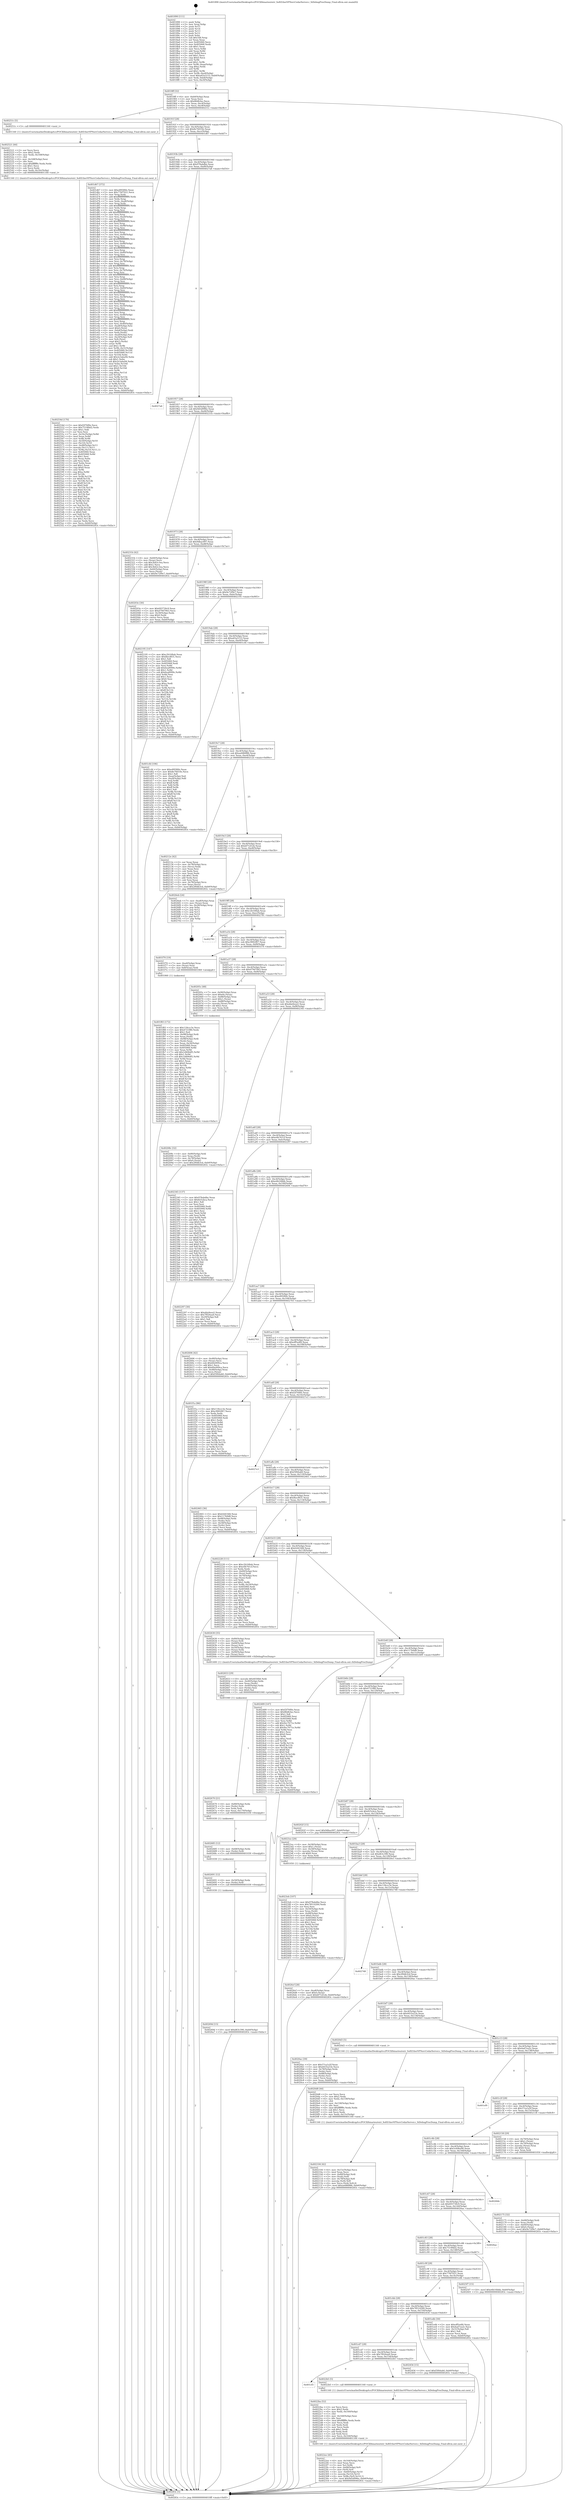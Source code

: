 digraph "0x401890" {
  label = "0x401890 (/mnt/c/Users/mathe/Desktop/tcc/POCII/binaries/extr_SoftEtherVPNsrcCedarServer.c_SiDebugProcDump_Final-ollvm.out::main(0))"
  labelloc = "t"
  node[shape=record]

  Entry [label="",width=0.3,height=0.3,shape=circle,fillcolor=black,style=filled]
  "0x4018ff" [label="{
     0x4018ff [32]\l
     | [instrs]\l
     &nbsp;&nbsp;0x4018ff \<+6\>: mov -0xb0(%rbp),%eax\l
     &nbsp;&nbsp;0x401905 \<+2\>: mov %eax,%ecx\l
     &nbsp;&nbsp;0x401907 \<+6\>: sub $0x86dfcfac,%ecx\l
     &nbsp;&nbsp;0x40190d \<+6\>: mov %eax,-0xc4(%rbp)\l
     &nbsp;&nbsp;0x401913 \<+6\>: mov %ecx,-0xc8(%rbp)\l
     &nbsp;&nbsp;0x401919 \<+6\>: je 000000000040251c \<main+0xc8c\>\l
  }"]
  "0x40251c" [label="{
     0x40251c [5]\l
     | [instrs]\l
     &nbsp;&nbsp;0x40251c \<+5\>: call 0000000000401160 \<next_i\>\l
     | [calls]\l
     &nbsp;&nbsp;0x401160 \{1\} (/mnt/c/Users/mathe/Desktop/tcc/POCII/binaries/extr_SoftEtherVPNsrcCedarServer.c_SiDebugProcDump_Final-ollvm.out::next_i)\l
  }"]
  "0x40191f" [label="{
     0x40191f [28]\l
     | [instrs]\l
     &nbsp;&nbsp;0x40191f \<+5\>: jmp 0000000000401924 \<main+0x94\>\l
     &nbsp;&nbsp;0x401924 \<+6\>: mov -0xc4(%rbp),%eax\l
     &nbsp;&nbsp;0x40192a \<+5\>: sub $0x8e76010e,%eax\l
     &nbsp;&nbsp;0x40192f \<+6\>: mov %eax,-0xcc(%rbp)\l
     &nbsp;&nbsp;0x401935 \<+6\>: je 0000000000401d67 \<main+0x4d7\>\l
  }"]
  Exit [label="",width=0.3,height=0.3,shape=circle,fillcolor=black,style=filled,peripheries=2]
  "0x401d67" [label="{
     0x401d67 [372]\l
     | [instrs]\l
     &nbsp;&nbsp;0x401d67 \<+5\>: mov $0xe895f6fe,%eax\l
     &nbsp;&nbsp;0x401d6c \<+5\>: mov $0x776f7021,%ecx\l
     &nbsp;&nbsp;0x401d71 \<+3\>: mov %rsp,%rdx\l
     &nbsp;&nbsp;0x401d74 \<+4\>: add $0xfffffffffffffff0,%rdx\l
     &nbsp;&nbsp;0x401d78 \<+3\>: mov %rdx,%rsp\l
     &nbsp;&nbsp;0x401d7b \<+7\>: mov %rdx,-0xa8(%rbp)\l
     &nbsp;&nbsp;0x401d82 \<+3\>: mov %rsp,%rdx\l
     &nbsp;&nbsp;0x401d85 \<+4\>: add $0xfffffffffffffff0,%rdx\l
     &nbsp;&nbsp;0x401d89 \<+3\>: mov %rdx,%rsp\l
     &nbsp;&nbsp;0x401d8c \<+3\>: mov %rsp,%rsi\l
     &nbsp;&nbsp;0x401d8f \<+4\>: add $0xfffffffffffffff0,%rsi\l
     &nbsp;&nbsp;0x401d93 \<+3\>: mov %rsi,%rsp\l
     &nbsp;&nbsp;0x401d96 \<+7\>: mov %rsi,-0xa0(%rbp)\l
     &nbsp;&nbsp;0x401d9d \<+3\>: mov %rsp,%rsi\l
     &nbsp;&nbsp;0x401da0 \<+4\>: add $0xfffffffffffffff0,%rsi\l
     &nbsp;&nbsp;0x401da4 \<+3\>: mov %rsi,%rsp\l
     &nbsp;&nbsp;0x401da7 \<+7\>: mov %rsi,-0x98(%rbp)\l
     &nbsp;&nbsp;0x401dae \<+3\>: mov %rsp,%rsi\l
     &nbsp;&nbsp;0x401db1 \<+4\>: add $0xfffffffffffffff0,%rsi\l
     &nbsp;&nbsp;0x401db5 \<+3\>: mov %rsi,%rsp\l
     &nbsp;&nbsp;0x401db8 \<+7\>: mov %rsi,-0x90(%rbp)\l
     &nbsp;&nbsp;0x401dbf \<+3\>: mov %rsp,%rsi\l
     &nbsp;&nbsp;0x401dc2 \<+4\>: add $0xfffffffffffffff0,%rsi\l
     &nbsp;&nbsp;0x401dc6 \<+3\>: mov %rsi,%rsp\l
     &nbsp;&nbsp;0x401dc9 \<+7\>: mov %rsi,-0x88(%rbp)\l
     &nbsp;&nbsp;0x401dd0 \<+3\>: mov %rsp,%rsi\l
     &nbsp;&nbsp;0x401dd3 \<+4\>: add $0xfffffffffffffff0,%rsi\l
     &nbsp;&nbsp;0x401dd7 \<+3\>: mov %rsi,%rsp\l
     &nbsp;&nbsp;0x401dda \<+4\>: mov %rsi,-0x80(%rbp)\l
     &nbsp;&nbsp;0x401dde \<+3\>: mov %rsp,%rsi\l
     &nbsp;&nbsp;0x401de1 \<+4\>: add $0xfffffffffffffff0,%rsi\l
     &nbsp;&nbsp;0x401de5 \<+3\>: mov %rsi,%rsp\l
     &nbsp;&nbsp;0x401de8 \<+4\>: mov %rsi,-0x78(%rbp)\l
     &nbsp;&nbsp;0x401dec \<+3\>: mov %rsp,%rsi\l
     &nbsp;&nbsp;0x401def \<+4\>: add $0xfffffffffffffff0,%rsi\l
     &nbsp;&nbsp;0x401df3 \<+3\>: mov %rsi,%rsp\l
     &nbsp;&nbsp;0x401df6 \<+4\>: mov %rsi,-0x70(%rbp)\l
     &nbsp;&nbsp;0x401dfa \<+3\>: mov %rsp,%rsi\l
     &nbsp;&nbsp;0x401dfd \<+4\>: add $0xfffffffffffffff0,%rsi\l
     &nbsp;&nbsp;0x401e01 \<+3\>: mov %rsi,%rsp\l
     &nbsp;&nbsp;0x401e04 \<+4\>: mov %rsi,-0x68(%rbp)\l
     &nbsp;&nbsp;0x401e08 \<+3\>: mov %rsp,%rsi\l
     &nbsp;&nbsp;0x401e0b \<+4\>: add $0xfffffffffffffff0,%rsi\l
     &nbsp;&nbsp;0x401e0f \<+3\>: mov %rsi,%rsp\l
     &nbsp;&nbsp;0x401e12 \<+4\>: mov %rsi,-0x60(%rbp)\l
     &nbsp;&nbsp;0x401e16 \<+3\>: mov %rsp,%rsi\l
     &nbsp;&nbsp;0x401e19 \<+4\>: add $0xfffffffffffffff0,%rsi\l
     &nbsp;&nbsp;0x401e1d \<+3\>: mov %rsi,%rsp\l
     &nbsp;&nbsp;0x401e20 \<+4\>: mov %rsi,-0x58(%rbp)\l
     &nbsp;&nbsp;0x401e24 \<+3\>: mov %rsp,%rsi\l
     &nbsp;&nbsp;0x401e27 \<+4\>: add $0xfffffffffffffff0,%rsi\l
     &nbsp;&nbsp;0x401e2b \<+3\>: mov %rsi,%rsp\l
     &nbsp;&nbsp;0x401e2e \<+4\>: mov %rsi,-0x50(%rbp)\l
     &nbsp;&nbsp;0x401e32 \<+3\>: mov %rsp,%rsi\l
     &nbsp;&nbsp;0x401e35 \<+4\>: add $0xfffffffffffffff0,%rsi\l
     &nbsp;&nbsp;0x401e39 \<+3\>: mov %rsi,%rsp\l
     &nbsp;&nbsp;0x401e3c \<+4\>: mov %rsi,-0x48(%rbp)\l
     &nbsp;&nbsp;0x401e40 \<+3\>: mov %rsp,%rsi\l
     &nbsp;&nbsp;0x401e43 \<+4\>: add $0xfffffffffffffff0,%rsi\l
     &nbsp;&nbsp;0x401e47 \<+3\>: mov %rsi,%rsp\l
     &nbsp;&nbsp;0x401e4a \<+4\>: mov %rsi,-0x40(%rbp)\l
     &nbsp;&nbsp;0x401e4e \<+7\>: mov -0xa8(%rbp),%rsi\l
     &nbsp;&nbsp;0x401e55 \<+6\>: movl $0x0,(%rsi)\l
     &nbsp;&nbsp;0x401e5b \<+6\>: mov -0xb4(%rbp),%edi\l
     &nbsp;&nbsp;0x401e61 \<+2\>: mov %edi,(%rdx)\l
     &nbsp;&nbsp;0x401e63 \<+7\>: mov -0xa0(%rbp),%rsi\l
     &nbsp;&nbsp;0x401e6a \<+7\>: mov -0xc0(%rbp),%r8\l
     &nbsp;&nbsp;0x401e71 \<+3\>: mov %r8,(%rsi)\l
     &nbsp;&nbsp;0x401e74 \<+3\>: cmpl $0x2,(%rdx)\l
     &nbsp;&nbsp;0x401e77 \<+4\>: setne %r9b\l
     &nbsp;&nbsp;0x401e7b \<+4\>: and $0x1,%r9b\l
     &nbsp;&nbsp;0x401e7f \<+4\>: mov %r9b,-0x31(%rbp)\l
     &nbsp;&nbsp;0x401e83 \<+8\>: mov 0x405060,%r10d\l
     &nbsp;&nbsp;0x401e8b \<+8\>: mov 0x405068,%r11d\l
     &nbsp;&nbsp;0x401e93 \<+3\>: mov %r10d,%ebx\l
     &nbsp;&nbsp;0x401e96 \<+6\>: add $0x2e3aba94,%ebx\l
     &nbsp;&nbsp;0x401e9c \<+3\>: sub $0x1,%ebx\l
     &nbsp;&nbsp;0x401e9f \<+6\>: sub $0x2e3aba94,%ebx\l
     &nbsp;&nbsp;0x401ea5 \<+4\>: imul %ebx,%r10d\l
     &nbsp;&nbsp;0x401ea9 \<+4\>: and $0x1,%r10d\l
     &nbsp;&nbsp;0x401ead \<+4\>: cmp $0x0,%r10d\l
     &nbsp;&nbsp;0x401eb1 \<+4\>: sete %r9b\l
     &nbsp;&nbsp;0x401eb5 \<+4\>: cmp $0xa,%r11d\l
     &nbsp;&nbsp;0x401eb9 \<+4\>: setl %r14b\l
     &nbsp;&nbsp;0x401ebd \<+3\>: mov %r9b,%r15b\l
     &nbsp;&nbsp;0x401ec0 \<+3\>: and %r14b,%r15b\l
     &nbsp;&nbsp;0x401ec3 \<+3\>: xor %r14b,%r9b\l
     &nbsp;&nbsp;0x401ec6 \<+3\>: or %r9b,%r15b\l
     &nbsp;&nbsp;0x401ec9 \<+4\>: test $0x1,%r15b\l
     &nbsp;&nbsp;0x401ecd \<+3\>: cmovne %ecx,%eax\l
     &nbsp;&nbsp;0x401ed0 \<+6\>: mov %eax,-0xb0(%rbp)\l
     &nbsp;&nbsp;0x401ed6 \<+5\>: jmp 000000000040283c \<main+0xfac\>\l
  }"]
  "0x40193b" [label="{
     0x40193b [28]\l
     | [instrs]\l
     &nbsp;&nbsp;0x40193b \<+5\>: jmp 0000000000401940 \<main+0xb0\>\l
     &nbsp;&nbsp;0x401940 \<+6\>: mov -0xc4(%rbp),%eax\l
     &nbsp;&nbsp;0x401946 \<+5\>: sub $0x978abdbe,%eax\l
     &nbsp;&nbsp;0x40194b \<+6\>: mov %eax,-0xd0(%rbp)\l
     &nbsp;&nbsp;0x401951 \<+6\>: je 00000000004027a6 \<main+0xf16\>\l
  }"]
  "0x40269d" [label="{
     0x40269d [15]\l
     | [instrs]\l
     &nbsp;&nbsp;0x40269d \<+10\>: movl $0xd63c390,-0xb0(%rbp)\l
     &nbsp;&nbsp;0x4026a7 \<+5\>: jmp 000000000040283c \<main+0xfac\>\l
  }"]
  "0x4027a6" [label="{
     0x4027a6\l
  }", style=dashed]
  "0x401957" [label="{
     0x401957 [28]\l
     | [instrs]\l
     &nbsp;&nbsp;0x401957 \<+5\>: jmp 000000000040195c \<main+0xcc\>\l
     &nbsp;&nbsp;0x40195c \<+6\>: mov -0xc4(%rbp),%eax\l
     &nbsp;&nbsp;0x401962 \<+5\>: sub $0x9d5d996e,%eax\l
     &nbsp;&nbsp;0x401967 \<+6\>: mov %eax,-0xd4(%rbp)\l
     &nbsp;&nbsp;0x40196d \<+6\>: je 000000000040231b \<main+0xa8b\>\l
  }"]
  "0x402691" [label="{
     0x402691 [12]\l
     | [instrs]\l
     &nbsp;&nbsp;0x402691 \<+4\>: mov -0x50(%rbp),%rdx\l
     &nbsp;&nbsp;0x402695 \<+3\>: mov (%rdx),%rdi\l
     &nbsp;&nbsp;0x402698 \<+5\>: call 0000000000401030 \<free@plt\>\l
     | [calls]\l
     &nbsp;&nbsp;0x401030 \{1\} (unknown)\l
  }"]
  "0x40231b" [label="{
     0x40231b [42]\l
     | [instrs]\l
     &nbsp;&nbsp;0x40231b \<+4\>: mov -0x60(%rbp),%rax\l
     &nbsp;&nbsp;0x40231f \<+2\>: mov (%rax),%ecx\l
     &nbsp;&nbsp;0x402321 \<+6\>: sub $0x3b42c3ea,%ecx\l
     &nbsp;&nbsp;0x402327 \<+3\>: add $0x1,%ecx\l
     &nbsp;&nbsp;0x40232a \<+6\>: add $0x3b42c3ea,%ecx\l
     &nbsp;&nbsp;0x402330 \<+4\>: mov -0x60(%rbp),%rax\l
     &nbsp;&nbsp;0x402334 \<+2\>: mov %ecx,(%rax)\l
     &nbsp;&nbsp;0x402336 \<+10\>: movl $0x9e72f9e7,-0xb0(%rbp)\l
     &nbsp;&nbsp;0x402340 \<+5\>: jmp 000000000040283c \<main+0xfac\>\l
  }"]
  "0x401973" [label="{
     0x401973 [28]\l
     | [instrs]\l
     &nbsp;&nbsp;0x401973 \<+5\>: jmp 0000000000401978 \<main+0xe8\>\l
     &nbsp;&nbsp;0x401978 \<+6\>: mov -0xc4(%rbp),%eax\l
     &nbsp;&nbsp;0x40197e \<+5\>: sub $0x9dbac097,%eax\l
     &nbsp;&nbsp;0x401983 \<+6\>: mov %eax,-0xd8(%rbp)\l
     &nbsp;&nbsp;0x401989 \<+6\>: je 000000000040203e \<main+0x7ae\>\l
  }"]
  "0x402685" [label="{
     0x402685 [12]\l
     | [instrs]\l
     &nbsp;&nbsp;0x402685 \<+4\>: mov -0x68(%rbp),%rdx\l
     &nbsp;&nbsp;0x402689 \<+3\>: mov (%rdx),%rdi\l
     &nbsp;&nbsp;0x40268c \<+5\>: call 0000000000401030 \<free@plt\>\l
     | [calls]\l
     &nbsp;&nbsp;0x401030 \{1\} (unknown)\l
  }"]
  "0x40203e" [label="{
     0x40203e [30]\l
     | [instrs]\l
     &nbsp;&nbsp;0x40203e \<+5\>: mov $0x693730c9,%eax\l
     &nbsp;&nbsp;0x402043 \<+5\>: mov $0xd79d7063,%ecx\l
     &nbsp;&nbsp;0x402048 \<+3\>: mov -0x30(%rbp),%edx\l
     &nbsp;&nbsp;0x40204b \<+3\>: cmp $0x0,%edx\l
     &nbsp;&nbsp;0x40204e \<+3\>: cmove %ecx,%eax\l
     &nbsp;&nbsp;0x402051 \<+6\>: mov %eax,-0xb0(%rbp)\l
     &nbsp;&nbsp;0x402057 \<+5\>: jmp 000000000040283c \<main+0xfac\>\l
  }"]
  "0x40198f" [label="{
     0x40198f [28]\l
     | [instrs]\l
     &nbsp;&nbsp;0x40198f \<+5\>: jmp 0000000000401994 \<main+0x104\>\l
     &nbsp;&nbsp;0x401994 \<+6\>: mov -0xc4(%rbp),%eax\l
     &nbsp;&nbsp;0x40199a \<+5\>: sub $0x9e72f9e7,%eax\l
     &nbsp;&nbsp;0x40199f \<+6\>: mov %eax,-0xdc(%rbp)\l
     &nbsp;&nbsp;0x4019a5 \<+6\>: je 0000000000402195 \<main+0x905\>\l
  }"]
  "0x402670" [label="{
     0x402670 [21]\l
     | [instrs]\l
     &nbsp;&nbsp;0x402670 \<+4\>: mov -0x80(%rbp),%rdx\l
     &nbsp;&nbsp;0x402674 \<+3\>: mov (%rdx),%rdx\l
     &nbsp;&nbsp;0x402677 \<+3\>: mov %rdx,%rdi\l
     &nbsp;&nbsp;0x40267a \<+6\>: mov %eax,-0x170(%rbp)\l
     &nbsp;&nbsp;0x402680 \<+5\>: call 0000000000401030 \<free@plt\>\l
     | [calls]\l
     &nbsp;&nbsp;0x401030 \{1\} (unknown)\l
  }"]
  "0x402195" [label="{
     0x402195 [147]\l
     | [instrs]\l
     &nbsp;&nbsp;0x402195 \<+5\>: mov $0xc2b168ab,%eax\l
     &nbsp;&nbsp;0x40219a \<+5\>: mov $0xfbecf831,%ecx\l
     &nbsp;&nbsp;0x40219f \<+2\>: mov $0x1,%dl\l
     &nbsp;&nbsp;0x4021a1 \<+7\>: mov 0x405060,%esi\l
     &nbsp;&nbsp;0x4021a8 \<+7\>: mov 0x405068,%edi\l
     &nbsp;&nbsp;0x4021af \<+3\>: mov %esi,%r8d\l
     &nbsp;&nbsp;0x4021b2 \<+7\>: add $0x6ea8999c,%r8d\l
     &nbsp;&nbsp;0x4021b9 \<+4\>: sub $0x1,%r8d\l
     &nbsp;&nbsp;0x4021bd \<+7\>: sub $0x6ea8999c,%r8d\l
     &nbsp;&nbsp;0x4021c4 \<+4\>: imul %r8d,%esi\l
     &nbsp;&nbsp;0x4021c8 \<+3\>: and $0x1,%esi\l
     &nbsp;&nbsp;0x4021cb \<+3\>: cmp $0x0,%esi\l
     &nbsp;&nbsp;0x4021ce \<+4\>: sete %r9b\l
     &nbsp;&nbsp;0x4021d2 \<+3\>: cmp $0xa,%edi\l
     &nbsp;&nbsp;0x4021d5 \<+4\>: setl %r10b\l
     &nbsp;&nbsp;0x4021d9 \<+3\>: mov %r9b,%r11b\l
     &nbsp;&nbsp;0x4021dc \<+4\>: xor $0xff,%r11b\l
     &nbsp;&nbsp;0x4021e0 \<+3\>: mov %r10b,%bl\l
     &nbsp;&nbsp;0x4021e3 \<+3\>: xor $0xff,%bl\l
     &nbsp;&nbsp;0x4021e6 \<+3\>: xor $0x1,%dl\l
     &nbsp;&nbsp;0x4021e9 \<+3\>: mov %r11b,%r14b\l
     &nbsp;&nbsp;0x4021ec \<+4\>: and $0xff,%r14b\l
     &nbsp;&nbsp;0x4021f0 \<+3\>: and %dl,%r9b\l
     &nbsp;&nbsp;0x4021f3 \<+3\>: mov %bl,%r15b\l
     &nbsp;&nbsp;0x4021f6 \<+4\>: and $0xff,%r15b\l
     &nbsp;&nbsp;0x4021fa \<+3\>: and %dl,%r10b\l
     &nbsp;&nbsp;0x4021fd \<+3\>: or %r9b,%r14b\l
     &nbsp;&nbsp;0x402200 \<+3\>: or %r10b,%r15b\l
     &nbsp;&nbsp;0x402203 \<+3\>: xor %r15b,%r14b\l
     &nbsp;&nbsp;0x402206 \<+3\>: or %bl,%r11b\l
     &nbsp;&nbsp;0x402209 \<+4\>: xor $0xff,%r11b\l
     &nbsp;&nbsp;0x40220d \<+3\>: or $0x1,%dl\l
     &nbsp;&nbsp;0x402210 \<+3\>: and %dl,%r11b\l
     &nbsp;&nbsp;0x402213 \<+3\>: or %r11b,%r14b\l
     &nbsp;&nbsp;0x402216 \<+4\>: test $0x1,%r14b\l
     &nbsp;&nbsp;0x40221a \<+3\>: cmovne %ecx,%eax\l
     &nbsp;&nbsp;0x40221d \<+6\>: mov %eax,-0xb0(%rbp)\l
     &nbsp;&nbsp;0x402223 \<+5\>: jmp 000000000040283c \<main+0xfac\>\l
  }"]
  "0x4019ab" [label="{
     0x4019ab [28]\l
     | [instrs]\l
     &nbsp;&nbsp;0x4019ab \<+5\>: jmp 00000000004019b0 \<main+0x120\>\l
     &nbsp;&nbsp;0x4019b0 \<+6\>: mov -0xc4(%rbp),%eax\l
     &nbsp;&nbsp;0x4019b6 \<+5\>: sub $0xa65a5153,%eax\l
     &nbsp;&nbsp;0x4019bb \<+6\>: mov %eax,-0xe0(%rbp)\l
     &nbsp;&nbsp;0x4019c1 \<+6\>: je 0000000000401cfd \<main+0x46d\>\l
  }"]
  "0x402653" [label="{
     0x402653 [29]\l
     | [instrs]\l
     &nbsp;&nbsp;0x402653 \<+10\>: movabs $0x4030b6,%rdi\l
     &nbsp;&nbsp;0x40265d \<+4\>: mov -0x40(%rbp),%rdx\l
     &nbsp;&nbsp;0x402661 \<+2\>: mov %eax,(%rdx)\l
     &nbsp;&nbsp;0x402663 \<+4\>: mov -0x40(%rbp),%rdx\l
     &nbsp;&nbsp;0x402667 \<+2\>: mov (%rdx),%esi\l
     &nbsp;&nbsp;0x402669 \<+2\>: mov $0x0,%al\l
     &nbsp;&nbsp;0x40266b \<+5\>: call 0000000000401040 \<printf@plt\>\l
     | [calls]\l
     &nbsp;&nbsp;0x401040 \{1\} (unknown)\l
  }"]
  "0x401cfd" [label="{
     0x401cfd [106]\l
     | [instrs]\l
     &nbsp;&nbsp;0x401cfd \<+5\>: mov $0xe895f6fe,%eax\l
     &nbsp;&nbsp;0x401d02 \<+5\>: mov $0x8e76010e,%ecx\l
     &nbsp;&nbsp;0x401d07 \<+2\>: mov $0x1,%dl\l
     &nbsp;&nbsp;0x401d09 \<+7\>: mov -0xaa(%rbp),%sil\l
     &nbsp;&nbsp;0x401d10 \<+7\>: mov -0xa9(%rbp),%dil\l
     &nbsp;&nbsp;0x401d17 \<+3\>: mov %sil,%r8b\l
     &nbsp;&nbsp;0x401d1a \<+4\>: xor $0xff,%r8b\l
     &nbsp;&nbsp;0x401d1e \<+3\>: mov %dil,%r9b\l
     &nbsp;&nbsp;0x401d21 \<+4\>: xor $0xff,%r9b\l
     &nbsp;&nbsp;0x401d25 \<+3\>: xor $0x1,%dl\l
     &nbsp;&nbsp;0x401d28 \<+3\>: mov %r8b,%r10b\l
     &nbsp;&nbsp;0x401d2b \<+4\>: and $0xff,%r10b\l
     &nbsp;&nbsp;0x401d2f \<+3\>: and %dl,%sil\l
     &nbsp;&nbsp;0x401d32 \<+3\>: mov %r9b,%r11b\l
     &nbsp;&nbsp;0x401d35 \<+4\>: and $0xff,%r11b\l
     &nbsp;&nbsp;0x401d39 \<+3\>: and %dl,%dil\l
     &nbsp;&nbsp;0x401d3c \<+3\>: or %sil,%r10b\l
     &nbsp;&nbsp;0x401d3f \<+3\>: or %dil,%r11b\l
     &nbsp;&nbsp;0x401d42 \<+3\>: xor %r11b,%r10b\l
     &nbsp;&nbsp;0x401d45 \<+3\>: or %r9b,%r8b\l
     &nbsp;&nbsp;0x401d48 \<+4\>: xor $0xff,%r8b\l
     &nbsp;&nbsp;0x401d4c \<+3\>: or $0x1,%dl\l
     &nbsp;&nbsp;0x401d4f \<+3\>: and %dl,%r8b\l
     &nbsp;&nbsp;0x401d52 \<+3\>: or %r8b,%r10b\l
     &nbsp;&nbsp;0x401d55 \<+4\>: test $0x1,%r10b\l
     &nbsp;&nbsp;0x401d59 \<+3\>: cmovne %ecx,%eax\l
     &nbsp;&nbsp;0x401d5c \<+6\>: mov %eax,-0xb0(%rbp)\l
     &nbsp;&nbsp;0x401d62 \<+5\>: jmp 000000000040283c \<main+0xfac\>\l
  }"]
  "0x4019c7" [label="{
     0x4019c7 [28]\l
     | [instrs]\l
     &nbsp;&nbsp;0x4019c7 \<+5\>: jmp 00000000004019cc \<main+0x13c\>\l
     &nbsp;&nbsp;0x4019cc \<+6\>: mov -0xc4(%rbp),%eax\l
     &nbsp;&nbsp;0x4019d2 \<+5\>: sub $0xae686886,%eax\l
     &nbsp;&nbsp;0x4019d7 \<+6\>: mov %eax,-0xe4(%rbp)\l
     &nbsp;&nbsp;0x4019dd \<+6\>: je 000000000040212e \<main+0x89e\>\l
  }"]
  "0x40283c" [label="{
     0x40283c [5]\l
     | [instrs]\l
     &nbsp;&nbsp;0x40283c \<+5\>: jmp 00000000004018ff \<main+0x6f\>\l
  }"]
  "0x401890" [label="{
     0x401890 [111]\l
     | [instrs]\l
     &nbsp;&nbsp;0x401890 \<+1\>: push %rbp\l
     &nbsp;&nbsp;0x401891 \<+3\>: mov %rsp,%rbp\l
     &nbsp;&nbsp;0x401894 \<+2\>: push %r15\l
     &nbsp;&nbsp;0x401896 \<+2\>: push %r14\l
     &nbsp;&nbsp;0x401898 \<+2\>: push %r13\l
     &nbsp;&nbsp;0x40189a \<+2\>: push %r12\l
     &nbsp;&nbsp;0x40189c \<+1\>: push %rbx\l
     &nbsp;&nbsp;0x40189d \<+7\>: sub $0x168,%rsp\l
     &nbsp;&nbsp;0x4018a4 \<+2\>: xor %eax,%eax\l
     &nbsp;&nbsp;0x4018a6 \<+7\>: mov 0x405060,%ecx\l
     &nbsp;&nbsp;0x4018ad \<+7\>: mov 0x405068,%edx\l
     &nbsp;&nbsp;0x4018b4 \<+3\>: sub $0x1,%eax\l
     &nbsp;&nbsp;0x4018b7 \<+3\>: mov %ecx,%r8d\l
     &nbsp;&nbsp;0x4018ba \<+3\>: add %eax,%r8d\l
     &nbsp;&nbsp;0x4018bd \<+4\>: imul %r8d,%ecx\l
     &nbsp;&nbsp;0x4018c1 \<+3\>: and $0x1,%ecx\l
     &nbsp;&nbsp;0x4018c4 \<+3\>: cmp $0x0,%ecx\l
     &nbsp;&nbsp;0x4018c7 \<+4\>: sete %r9b\l
     &nbsp;&nbsp;0x4018cb \<+4\>: and $0x1,%r9b\l
     &nbsp;&nbsp;0x4018cf \<+7\>: mov %r9b,-0xaa(%rbp)\l
     &nbsp;&nbsp;0x4018d6 \<+3\>: cmp $0xa,%edx\l
     &nbsp;&nbsp;0x4018d9 \<+4\>: setl %r9b\l
     &nbsp;&nbsp;0x4018dd \<+4\>: and $0x1,%r9b\l
     &nbsp;&nbsp;0x4018e1 \<+7\>: mov %r9b,-0xa9(%rbp)\l
     &nbsp;&nbsp;0x4018e8 \<+10\>: movl $0xa65a5153,-0xb0(%rbp)\l
     &nbsp;&nbsp;0x4018f2 \<+6\>: mov %edi,-0xb4(%rbp)\l
     &nbsp;&nbsp;0x4018f8 \<+7\>: mov %rsi,-0xc0(%rbp)\l
  }"]
  "0x40254d" [label="{
     0x40254d [170]\l
     | [instrs]\l
     &nbsp;&nbsp;0x40254d \<+5\>: mov $0xf2f76f0e,%ecx\l
     &nbsp;&nbsp;0x402552 \<+5\>: mov $0x7519f4d2,%edx\l
     &nbsp;&nbsp;0x402557 \<+3\>: mov $0x1,%dil\l
     &nbsp;&nbsp;0x40255a \<+2\>: xor %esi,%esi\l
     &nbsp;&nbsp;0x40255c \<+7\>: mov -0x16c(%rbp),%r8d\l
     &nbsp;&nbsp;0x402563 \<+4\>: imul %eax,%r8d\l
     &nbsp;&nbsp;0x402567 \<+3\>: mov %r8b,%r9b\l
     &nbsp;&nbsp;0x40256a \<+4\>: mov -0x50(%rbp),%r10\l
     &nbsp;&nbsp;0x40256e \<+3\>: mov (%r10),%r10\l
     &nbsp;&nbsp;0x402571 \<+4\>: mov -0x48(%rbp),%r11\l
     &nbsp;&nbsp;0x402575 \<+3\>: movslq (%r11),%r11\l
     &nbsp;&nbsp;0x402578 \<+4\>: mov %r9b,(%r10,%r11,1)\l
     &nbsp;&nbsp;0x40257c \<+7\>: mov 0x405060,%eax\l
     &nbsp;&nbsp;0x402583 \<+8\>: mov 0x405068,%r8d\l
     &nbsp;&nbsp;0x40258b \<+3\>: sub $0x1,%esi\l
     &nbsp;&nbsp;0x40258e \<+2\>: mov %eax,%ebx\l
     &nbsp;&nbsp;0x402590 \<+2\>: add %esi,%ebx\l
     &nbsp;&nbsp;0x402592 \<+3\>: imul %ebx,%eax\l
     &nbsp;&nbsp;0x402595 \<+3\>: and $0x1,%eax\l
     &nbsp;&nbsp;0x402598 \<+3\>: cmp $0x0,%eax\l
     &nbsp;&nbsp;0x40259b \<+4\>: sete %r9b\l
     &nbsp;&nbsp;0x40259f \<+4\>: cmp $0xa,%r8d\l
     &nbsp;&nbsp;0x4025a3 \<+4\>: setl %r14b\l
     &nbsp;&nbsp;0x4025a7 \<+3\>: mov %r9b,%r15b\l
     &nbsp;&nbsp;0x4025aa \<+4\>: xor $0xff,%r15b\l
     &nbsp;&nbsp;0x4025ae \<+3\>: mov %r14b,%r12b\l
     &nbsp;&nbsp;0x4025b1 \<+4\>: xor $0xff,%r12b\l
     &nbsp;&nbsp;0x4025b5 \<+4\>: xor $0x0,%dil\l
     &nbsp;&nbsp;0x4025b9 \<+3\>: mov %r15b,%r13b\l
     &nbsp;&nbsp;0x4025bc \<+4\>: and $0x0,%r13b\l
     &nbsp;&nbsp;0x4025c0 \<+3\>: and %dil,%r9b\l
     &nbsp;&nbsp;0x4025c3 \<+3\>: mov %r12b,%al\l
     &nbsp;&nbsp;0x4025c6 \<+2\>: and $0x0,%al\l
     &nbsp;&nbsp;0x4025c8 \<+3\>: and %dil,%r14b\l
     &nbsp;&nbsp;0x4025cb \<+3\>: or %r9b,%r13b\l
     &nbsp;&nbsp;0x4025ce \<+3\>: or %r14b,%al\l
     &nbsp;&nbsp;0x4025d1 \<+3\>: xor %al,%r13b\l
     &nbsp;&nbsp;0x4025d4 \<+3\>: or %r12b,%r15b\l
     &nbsp;&nbsp;0x4025d7 \<+4\>: xor $0xff,%r15b\l
     &nbsp;&nbsp;0x4025db \<+4\>: or $0x0,%dil\l
     &nbsp;&nbsp;0x4025df \<+3\>: and %dil,%r15b\l
     &nbsp;&nbsp;0x4025e2 \<+3\>: or %r15b,%r13b\l
     &nbsp;&nbsp;0x4025e5 \<+4\>: test $0x1,%r13b\l
     &nbsp;&nbsp;0x4025e9 \<+3\>: cmovne %edx,%ecx\l
     &nbsp;&nbsp;0x4025ec \<+6\>: mov %ecx,-0xb0(%rbp)\l
     &nbsp;&nbsp;0x4025f2 \<+5\>: jmp 000000000040283c \<main+0xfac\>\l
  }"]
  "0x402521" [label="{
     0x402521 [44]\l
     | [instrs]\l
     &nbsp;&nbsp;0x402521 \<+2\>: xor %ecx,%ecx\l
     &nbsp;&nbsp;0x402523 \<+5\>: mov $0x2,%edx\l
     &nbsp;&nbsp;0x402528 \<+6\>: mov %edx,-0x168(%rbp)\l
     &nbsp;&nbsp;0x40252e \<+1\>: cltd\l
     &nbsp;&nbsp;0x40252f \<+6\>: mov -0x168(%rbp),%esi\l
     &nbsp;&nbsp;0x402535 \<+2\>: idiv %esi\l
     &nbsp;&nbsp;0x402537 \<+6\>: imul $0xfffffffe,%edx,%edx\l
     &nbsp;&nbsp;0x40253d \<+3\>: sub $0x1,%ecx\l
     &nbsp;&nbsp;0x402540 \<+2\>: sub %ecx,%edx\l
     &nbsp;&nbsp;0x402542 \<+6\>: mov %edx,-0x16c(%rbp)\l
     &nbsp;&nbsp;0x402548 \<+5\>: call 0000000000401160 \<next_i\>\l
     | [calls]\l
     &nbsp;&nbsp;0x401160 \{1\} (/mnt/c/Users/mathe/Desktop/tcc/POCII/binaries/extr_SoftEtherVPNsrcCedarServer.c_SiDebugProcDump_Final-ollvm.out::next_i)\l
  }"]
  "0x40212e" [label="{
     0x40212e [42]\l
     | [instrs]\l
     &nbsp;&nbsp;0x40212e \<+2\>: xor %eax,%eax\l
     &nbsp;&nbsp;0x402130 \<+4\>: mov -0x78(%rbp),%rcx\l
     &nbsp;&nbsp;0x402134 \<+2\>: mov (%rcx),%edx\l
     &nbsp;&nbsp;0x402136 \<+2\>: mov %eax,%esi\l
     &nbsp;&nbsp;0x402138 \<+2\>: sub %edx,%esi\l
     &nbsp;&nbsp;0x40213a \<+2\>: mov %eax,%edx\l
     &nbsp;&nbsp;0x40213c \<+3\>: sub $0x1,%edx\l
     &nbsp;&nbsp;0x40213f \<+2\>: add %edx,%esi\l
     &nbsp;&nbsp;0x402141 \<+2\>: sub %esi,%eax\l
     &nbsp;&nbsp;0x402143 \<+4\>: mov -0x78(%rbp),%rcx\l
     &nbsp;&nbsp;0x402147 \<+2\>: mov %eax,(%rcx)\l
     &nbsp;&nbsp;0x402149 \<+10\>: movl $0x2f0db3cd,-0xb0(%rbp)\l
     &nbsp;&nbsp;0x402153 \<+5\>: jmp 000000000040283c \<main+0xfac\>\l
  }"]
  "0x4019e3" [label="{
     0x4019e3 [28]\l
     | [instrs]\l
     &nbsp;&nbsp;0x4019e3 \<+5\>: jmp 00000000004019e8 \<main+0x158\>\l
     &nbsp;&nbsp;0x4019e8 \<+6\>: mov -0xc4(%rbp),%eax\l
     &nbsp;&nbsp;0x4019ee \<+5\>: sub $0xbf71d1eb,%eax\l
     &nbsp;&nbsp;0x4019f3 \<+6\>: mov %eax,-0xe8(%rbp)\l
     &nbsp;&nbsp;0x4019f9 \<+6\>: je 00000000004026eb \<main+0xe5b\>\l
  }"]
  "0x4023eb" [label="{
     0x4023eb [107]\l
     | [instrs]\l
     &nbsp;&nbsp;0x4023eb \<+5\>: mov $0x978abdbe,%ecx\l
     &nbsp;&nbsp;0x4023f0 \<+5\>: mov $0x78514260,%edx\l
     &nbsp;&nbsp;0x4023f5 \<+2\>: xor %esi,%esi\l
     &nbsp;&nbsp;0x4023f7 \<+4\>: mov -0x50(%rbp),%rdi\l
     &nbsp;&nbsp;0x4023fb \<+3\>: mov %rax,(%rdi)\l
     &nbsp;&nbsp;0x4023fe \<+4\>: mov -0x48(%rbp),%rax\l
     &nbsp;&nbsp;0x402402 \<+6\>: movl $0x0,(%rax)\l
     &nbsp;&nbsp;0x402408 \<+8\>: mov 0x405060,%r8d\l
     &nbsp;&nbsp;0x402410 \<+8\>: mov 0x405068,%r9d\l
     &nbsp;&nbsp;0x402418 \<+3\>: sub $0x1,%esi\l
     &nbsp;&nbsp;0x40241b \<+3\>: mov %r8d,%r10d\l
     &nbsp;&nbsp;0x40241e \<+3\>: add %esi,%r10d\l
     &nbsp;&nbsp;0x402421 \<+4\>: imul %r10d,%r8d\l
     &nbsp;&nbsp;0x402425 \<+4\>: and $0x1,%r8d\l
     &nbsp;&nbsp;0x402429 \<+4\>: cmp $0x0,%r8d\l
     &nbsp;&nbsp;0x40242d \<+4\>: sete %r11b\l
     &nbsp;&nbsp;0x402431 \<+4\>: cmp $0xa,%r9d\l
     &nbsp;&nbsp;0x402435 \<+3\>: setl %bl\l
     &nbsp;&nbsp;0x402438 \<+3\>: mov %r11b,%r14b\l
     &nbsp;&nbsp;0x40243b \<+3\>: and %bl,%r14b\l
     &nbsp;&nbsp;0x40243e \<+3\>: xor %bl,%r11b\l
     &nbsp;&nbsp;0x402441 \<+3\>: or %r11b,%r14b\l
     &nbsp;&nbsp;0x402444 \<+4\>: test $0x1,%r14b\l
     &nbsp;&nbsp;0x402448 \<+3\>: cmovne %edx,%ecx\l
     &nbsp;&nbsp;0x40244b \<+6\>: mov %ecx,-0xb0(%rbp)\l
     &nbsp;&nbsp;0x402451 \<+5\>: jmp 000000000040283c \<main+0xfac\>\l
  }"]
  "0x4026eb" [label="{
     0x4026eb [24]\l
     | [instrs]\l
     &nbsp;&nbsp;0x4026eb \<+7\>: mov -0xa8(%rbp),%rax\l
     &nbsp;&nbsp;0x4026f2 \<+2\>: mov (%rax),%eax\l
     &nbsp;&nbsp;0x4026f4 \<+4\>: lea -0x28(%rbp),%rsp\l
     &nbsp;&nbsp;0x4026f8 \<+1\>: pop %rbx\l
     &nbsp;&nbsp;0x4026f9 \<+2\>: pop %r12\l
     &nbsp;&nbsp;0x4026fb \<+2\>: pop %r13\l
     &nbsp;&nbsp;0x4026fd \<+2\>: pop %r14\l
     &nbsp;&nbsp;0x4026ff \<+2\>: pop %r15\l
     &nbsp;&nbsp;0x402701 \<+1\>: pop %rbp\l
     &nbsp;&nbsp;0x402702 \<+1\>: ret\l
  }"]
  "0x4019ff" [label="{
     0x4019ff [28]\l
     | [instrs]\l
     &nbsp;&nbsp;0x4019ff \<+5\>: jmp 0000000000401a04 \<main+0x174\>\l
     &nbsp;&nbsp;0x401a04 \<+6\>: mov -0xc4(%rbp),%eax\l
     &nbsp;&nbsp;0x401a0a \<+5\>: sub $0xc2b168ab,%eax\l
     &nbsp;&nbsp;0x401a0f \<+6\>: mov %eax,-0xec(%rbp)\l
     &nbsp;&nbsp;0x401a15 \<+6\>: je 0000000000402781 \<main+0xef1\>\l
  }"]
  "0x4022ee" [label="{
     0x4022ee [45]\l
     | [instrs]\l
     &nbsp;&nbsp;0x4022ee \<+6\>: mov -0x164(%rbp),%ecx\l
     &nbsp;&nbsp;0x4022f4 \<+3\>: imul %eax,%ecx\l
     &nbsp;&nbsp;0x4022f7 \<+3\>: mov %cl,%r8b\l
     &nbsp;&nbsp;0x4022fa \<+4\>: mov -0x68(%rbp),%r9\l
     &nbsp;&nbsp;0x4022fe \<+3\>: mov (%r9),%r9\l
     &nbsp;&nbsp;0x402301 \<+4\>: mov -0x60(%rbp),%r10\l
     &nbsp;&nbsp;0x402305 \<+3\>: movslq (%r10),%r10\l
     &nbsp;&nbsp;0x402308 \<+4\>: mov %r8b,(%r9,%r10,1)\l
     &nbsp;&nbsp;0x40230c \<+10\>: movl $0x9d5d996e,-0xb0(%rbp)\l
     &nbsp;&nbsp;0x402316 \<+5\>: jmp 000000000040283c \<main+0xfac\>\l
  }"]
  "0x402781" [label="{
     0x402781\l
  }", style=dashed]
  "0x401a1b" [label="{
     0x401a1b [28]\l
     | [instrs]\l
     &nbsp;&nbsp;0x401a1b \<+5\>: jmp 0000000000401a20 \<main+0x190\>\l
     &nbsp;&nbsp;0x401a20 \<+6\>: mov -0xc4(%rbp),%eax\l
     &nbsp;&nbsp;0x401a26 \<+5\>: sub $0xc9002f67,%eax\l
     &nbsp;&nbsp;0x401a2b \<+6\>: mov %eax,-0xf0(%rbp)\l
     &nbsp;&nbsp;0x401a31 \<+6\>: je 0000000000401f70 \<main+0x6e0\>\l
  }"]
  "0x4022ba" [label="{
     0x4022ba [52]\l
     | [instrs]\l
     &nbsp;&nbsp;0x4022ba \<+2\>: xor %ecx,%ecx\l
     &nbsp;&nbsp;0x4022bc \<+5\>: mov $0x2,%edx\l
     &nbsp;&nbsp;0x4022c1 \<+6\>: mov %edx,-0x160(%rbp)\l
     &nbsp;&nbsp;0x4022c7 \<+1\>: cltd\l
     &nbsp;&nbsp;0x4022c8 \<+6\>: mov -0x160(%rbp),%esi\l
     &nbsp;&nbsp;0x4022ce \<+2\>: idiv %esi\l
     &nbsp;&nbsp;0x4022d0 \<+6\>: imul $0xfffffffe,%edx,%edx\l
     &nbsp;&nbsp;0x4022d6 \<+2\>: mov %ecx,%edi\l
     &nbsp;&nbsp;0x4022d8 \<+2\>: sub %edx,%edi\l
     &nbsp;&nbsp;0x4022da \<+2\>: mov %ecx,%edx\l
     &nbsp;&nbsp;0x4022dc \<+3\>: sub $0x1,%edx\l
     &nbsp;&nbsp;0x4022df \<+2\>: add %edx,%edi\l
     &nbsp;&nbsp;0x4022e1 \<+2\>: sub %edi,%ecx\l
     &nbsp;&nbsp;0x4022e3 \<+6\>: mov %ecx,-0x164(%rbp)\l
     &nbsp;&nbsp;0x4022e9 \<+5\>: call 0000000000401160 \<next_i\>\l
     | [calls]\l
     &nbsp;&nbsp;0x401160 \{1\} (/mnt/c/Users/mathe/Desktop/tcc/POCII/binaries/extr_SoftEtherVPNsrcCedarServer.c_SiDebugProcDump_Final-ollvm.out::next_i)\l
  }"]
  "0x401f70" [label="{
     0x401f70 [19]\l
     | [instrs]\l
     &nbsp;&nbsp;0x401f70 \<+7\>: mov -0xa0(%rbp),%rax\l
     &nbsp;&nbsp;0x401f77 \<+3\>: mov (%rax),%rax\l
     &nbsp;&nbsp;0x401f7a \<+4\>: mov 0x8(%rax),%rdi\l
     &nbsp;&nbsp;0x401f7e \<+5\>: call 0000000000401060 \<atoi@plt\>\l
     | [calls]\l
     &nbsp;&nbsp;0x401060 \{1\} (unknown)\l
  }"]
  "0x401a37" [label="{
     0x401a37 [28]\l
     | [instrs]\l
     &nbsp;&nbsp;0x401a37 \<+5\>: jmp 0000000000401a3c \<main+0x1ac\>\l
     &nbsp;&nbsp;0x401a3c \<+6\>: mov -0xc4(%rbp),%eax\l
     &nbsp;&nbsp;0x401a42 \<+5\>: sub $0xd79d7063,%eax\l
     &nbsp;&nbsp;0x401a47 \<+6\>: mov %eax,-0xf4(%rbp)\l
     &nbsp;&nbsp;0x401a4d \<+6\>: je 000000000040205c \<main+0x7cc\>\l
  }"]
  "0x401cf3" [label="{
     0x401cf3\l
  }", style=dashed]
  "0x40205c" [label="{
     0x40205c [48]\l
     | [instrs]\l
     &nbsp;&nbsp;0x40205c \<+7\>: mov -0x90(%rbp),%rax\l
     &nbsp;&nbsp;0x402063 \<+6\>: movl $0x64,(%rax)\l
     &nbsp;&nbsp;0x402069 \<+7\>: mov -0x88(%rbp),%rax\l
     &nbsp;&nbsp;0x402070 \<+6\>: movl $0x1,(%rax)\l
     &nbsp;&nbsp;0x402076 \<+7\>: mov -0x88(%rbp),%rax\l
     &nbsp;&nbsp;0x40207d \<+3\>: movslq (%rax),%rax\l
     &nbsp;&nbsp;0x402080 \<+4\>: shl $0x2,%rax\l
     &nbsp;&nbsp;0x402084 \<+3\>: mov %rax,%rdi\l
     &nbsp;&nbsp;0x402087 \<+5\>: call 0000000000401050 \<malloc@plt\>\l
     | [calls]\l
     &nbsp;&nbsp;0x401050 \{1\} (unknown)\l
  }"]
  "0x401a53" [label="{
     0x401a53 [28]\l
     | [instrs]\l
     &nbsp;&nbsp;0x401a53 \<+5\>: jmp 0000000000401a58 \<main+0x1c8\>\l
     &nbsp;&nbsp;0x401a58 \<+6\>: mov -0xc4(%rbp),%eax\l
     &nbsp;&nbsp;0x401a5e \<+5\>: sub $0xdda9eea5,%eax\l
     &nbsp;&nbsp;0x401a63 \<+6\>: mov %eax,-0xf8(%rbp)\l
     &nbsp;&nbsp;0x401a69 \<+6\>: je 0000000000402345 \<main+0xab5\>\l
  }"]
  "0x4022b5" [label="{
     0x4022b5 [5]\l
     | [instrs]\l
     &nbsp;&nbsp;0x4022b5 \<+5\>: call 0000000000401160 \<next_i\>\l
     | [calls]\l
     &nbsp;&nbsp;0x401160 \{1\} (/mnt/c/Users/mathe/Desktop/tcc/POCII/binaries/extr_SoftEtherVPNsrcCedarServer.c_SiDebugProcDump_Final-ollvm.out::next_i)\l
  }"]
  "0x402345" [label="{
     0x402345 [137]\l
     | [instrs]\l
     &nbsp;&nbsp;0x402345 \<+5\>: mov $0x978abdbe,%eax\l
     &nbsp;&nbsp;0x40234a \<+5\>: mov $0x825cbca,%ecx\l
     &nbsp;&nbsp;0x40234f \<+2\>: mov $0x1,%dl\l
     &nbsp;&nbsp;0x402351 \<+2\>: xor %esi,%esi\l
     &nbsp;&nbsp;0x402353 \<+7\>: mov 0x405060,%edi\l
     &nbsp;&nbsp;0x40235a \<+8\>: mov 0x405068,%r8d\l
     &nbsp;&nbsp;0x402362 \<+3\>: sub $0x1,%esi\l
     &nbsp;&nbsp;0x402365 \<+3\>: mov %edi,%r9d\l
     &nbsp;&nbsp;0x402368 \<+3\>: add %esi,%r9d\l
     &nbsp;&nbsp;0x40236b \<+4\>: imul %r9d,%edi\l
     &nbsp;&nbsp;0x40236f \<+3\>: and $0x1,%edi\l
     &nbsp;&nbsp;0x402372 \<+3\>: cmp $0x0,%edi\l
     &nbsp;&nbsp;0x402375 \<+4\>: sete %r10b\l
     &nbsp;&nbsp;0x402379 \<+4\>: cmp $0xa,%r8d\l
     &nbsp;&nbsp;0x40237d \<+4\>: setl %r11b\l
     &nbsp;&nbsp;0x402381 \<+3\>: mov %r10b,%bl\l
     &nbsp;&nbsp;0x402384 \<+3\>: xor $0xff,%bl\l
     &nbsp;&nbsp;0x402387 \<+3\>: mov %r11b,%r14b\l
     &nbsp;&nbsp;0x40238a \<+4\>: xor $0xff,%r14b\l
     &nbsp;&nbsp;0x40238e \<+3\>: xor $0x0,%dl\l
     &nbsp;&nbsp;0x402391 \<+3\>: mov %bl,%r15b\l
     &nbsp;&nbsp;0x402394 \<+4\>: and $0x0,%r15b\l
     &nbsp;&nbsp;0x402398 \<+3\>: and %dl,%r10b\l
     &nbsp;&nbsp;0x40239b \<+3\>: mov %r14b,%r12b\l
     &nbsp;&nbsp;0x40239e \<+4\>: and $0x0,%r12b\l
     &nbsp;&nbsp;0x4023a2 \<+3\>: and %dl,%r11b\l
     &nbsp;&nbsp;0x4023a5 \<+3\>: or %r10b,%r15b\l
     &nbsp;&nbsp;0x4023a8 \<+3\>: or %r11b,%r12b\l
     &nbsp;&nbsp;0x4023ab \<+3\>: xor %r12b,%r15b\l
     &nbsp;&nbsp;0x4023ae \<+3\>: or %r14b,%bl\l
     &nbsp;&nbsp;0x4023b1 \<+3\>: xor $0xff,%bl\l
     &nbsp;&nbsp;0x4023b4 \<+3\>: or $0x0,%dl\l
     &nbsp;&nbsp;0x4023b7 \<+2\>: and %dl,%bl\l
     &nbsp;&nbsp;0x4023b9 \<+3\>: or %bl,%r15b\l
     &nbsp;&nbsp;0x4023bc \<+4\>: test $0x1,%r15b\l
     &nbsp;&nbsp;0x4023c0 \<+3\>: cmovne %ecx,%eax\l
     &nbsp;&nbsp;0x4023c3 \<+6\>: mov %eax,-0xb0(%rbp)\l
     &nbsp;&nbsp;0x4023c9 \<+5\>: jmp 000000000040283c \<main+0xfac\>\l
  }"]
  "0x401a6f" [label="{
     0x401a6f [28]\l
     | [instrs]\l
     &nbsp;&nbsp;0x401a6f \<+5\>: jmp 0000000000401a74 \<main+0x1e4\>\l
     &nbsp;&nbsp;0x401a74 \<+6\>: mov -0xc4(%rbp),%eax\l
     &nbsp;&nbsp;0x401a7a \<+5\>: sub $0xe0b761cf,%eax\l
     &nbsp;&nbsp;0x401a7f \<+6\>: mov %eax,-0xfc(%rbp)\l
     &nbsp;&nbsp;0x401a85 \<+6\>: je 0000000000402297 \<main+0xa07\>\l
  }"]
  "0x401cd7" [label="{
     0x401cd7 [28]\l
     | [instrs]\l
     &nbsp;&nbsp;0x401cd7 \<+5\>: jmp 0000000000401cdc \<main+0x44c\>\l
     &nbsp;&nbsp;0x401cdc \<+6\>: mov -0xc4(%rbp),%eax\l
     &nbsp;&nbsp;0x401ce2 \<+5\>: sub $0x7f026aa0,%eax\l
     &nbsp;&nbsp;0x401ce7 \<+6\>: mov %eax,-0x154(%rbp)\l
     &nbsp;&nbsp;0x401ced \<+6\>: je 00000000004022b5 \<main+0xa25\>\l
  }"]
  "0x402297" [label="{
     0x402297 [30]\l
     | [instrs]\l
     &nbsp;&nbsp;0x402297 \<+5\>: mov $0xdda9eea5,%eax\l
     &nbsp;&nbsp;0x40229c \<+5\>: mov $0x7f026aa0,%ecx\l
     &nbsp;&nbsp;0x4022a1 \<+3\>: mov -0x29(%rbp),%dl\l
     &nbsp;&nbsp;0x4022a4 \<+3\>: test $0x1,%dl\l
     &nbsp;&nbsp;0x4022a7 \<+3\>: cmovne %ecx,%eax\l
     &nbsp;&nbsp;0x4022aa \<+6\>: mov %eax,-0xb0(%rbp)\l
     &nbsp;&nbsp;0x4022b0 \<+5\>: jmp 000000000040283c \<main+0xfac\>\l
  }"]
  "0x401a8b" [label="{
     0x401a8b [28]\l
     | [instrs]\l
     &nbsp;&nbsp;0x401a8b \<+5\>: jmp 0000000000401a90 \<main+0x200\>\l
     &nbsp;&nbsp;0x401a90 \<+6\>: mov -0xc4(%rbp),%eax\l
     &nbsp;&nbsp;0x401a96 \<+5\>: sub $0xe6b16bbb,%eax\l
     &nbsp;&nbsp;0x401a9b \<+6\>: mov %eax,-0x100(%rbp)\l
     &nbsp;&nbsp;0x401aa1 \<+6\>: je 0000000000402606 \<main+0xd76\>\l
  }"]
  "0x402456" [label="{
     0x402456 [15]\l
     | [instrs]\l
     &nbsp;&nbsp;0x402456 \<+10\>: movl $0xf3f44ab0,-0xb0(%rbp)\l
     &nbsp;&nbsp;0x402460 \<+5\>: jmp 000000000040283c \<main+0xfac\>\l
  }"]
  "0x402606" [label="{
     0x402606 [42]\l
     | [instrs]\l
     &nbsp;&nbsp;0x402606 \<+4\>: mov -0x48(%rbp),%rax\l
     &nbsp;&nbsp;0x40260a \<+2\>: mov (%rax),%ecx\l
     &nbsp;&nbsp;0x40260c \<+6\>: sub $0x60e009ca,%ecx\l
     &nbsp;&nbsp;0x402612 \<+3\>: add $0x1,%ecx\l
     &nbsp;&nbsp;0x402615 \<+6\>: add $0x60e009ca,%ecx\l
     &nbsp;&nbsp;0x40261b \<+4\>: mov -0x48(%rbp),%rax\l
     &nbsp;&nbsp;0x40261f \<+2\>: mov %ecx,(%rax)\l
     &nbsp;&nbsp;0x402621 \<+10\>: movl $0xf3f44ab0,-0xb0(%rbp)\l
     &nbsp;&nbsp;0x40262b \<+5\>: jmp 000000000040283c \<main+0xfac\>\l
  }"]
  "0x401aa7" [label="{
     0x401aa7 [28]\l
     | [instrs]\l
     &nbsp;&nbsp;0x401aa7 \<+5\>: jmp 0000000000401aac \<main+0x21c\>\l
     &nbsp;&nbsp;0x401aac \<+6\>: mov -0xc4(%rbp),%eax\l
     &nbsp;&nbsp;0x401ab2 \<+5\>: sub $0xe895f6fe,%eax\l
     &nbsp;&nbsp;0x401ab7 \<+6\>: mov %eax,-0x104(%rbp)\l
     &nbsp;&nbsp;0x401abd \<+6\>: je 0000000000402703 \<main+0xe73\>\l
  }"]
  "0x402175" [label="{
     0x402175 [32]\l
     | [instrs]\l
     &nbsp;&nbsp;0x402175 \<+4\>: mov -0x68(%rbp),%rdi\l
     &nbsp;&nbsp;0x402179 \<+3\>: mov %rax,(%rdi)\l
     &nbsp;&nbsp;0x40217c \<+4\>: mov -0x60(%rbp),%rax\l
     &nbsp;&nbsp;0x402180 \<+6\>: movl $0x0,(%rax)\l
     &nbsp;&nbsp;0x402186 \<+10\>: movl $0x9e72f9e7,-0xb0(%rbp)\l
     &nbsp;&nbsp;0x402190 \<+5\>: jmp 000000000040283c \<main+0xfac\>\l
  }"]
  "0x402703" [label="{
     0x402703\l
  }", style=dashed]
  "0x401ac3" [label="{
     0x401ac3 [28]\l
     | [instrs]\l
     &nbsp;&nbsp;0x401ac3 \<+5\>: jmp 0000000000401ac8 \<main+0x238\>\l
     &nbsp;&nbsp;0x401ac8 \<+6\>: mov -0xc4(%rbp),%eax\l
     &nbsp;&nbsp;0x401ace \<+5\>: sub $0xeff5edf4,%eax\l
     &nbsp;&nbsp;0x401ad3 \<+6\>: mov %eax,-0x108(%rbp)\l
     &nbsp;&nbsp;0x401ad9 \<+6\>: je 0000000000401f1a \<main+0x68a\>\l
  }"]
  "0x402104" [label="{
     0x402104 [42]\l
     | [instrs]\l
     &nbsp;&nbsp;0x402104 \<+6\>: mov -0x15c(%rbp),%ecx\l
     &nbsp;&nbsp;0x40210a \<+3\>: imul %eax,%ecx\l
     &nbsp;&nbsp;0x40210d \<+4\>: mov -0x80(%rbp),%rdi\l
     &nbsp;&nbsp;0x402111 \<+3\>: mov (%rdi),%rdi\l
     &nbsp;&nbsp;0x402114 \<+4\>: mov -0x78(%rbp),%r8\l
     &nbsp;&nbsp;0x402118 \<+3\>: movslq (%r8),%r8\l
     &nbsp;&nbsp;0x40211b \<+4\>: mov %ecx,(%rdi,%r8,4)\l
     &nbsp;&nbsp;0x40211f \<+10\>: movl $0xae686886,-0xb0(%rbp)\l
     &nbsp;&nbsp;0x402129 \<+5\>: jmp 000000000040283c \<main+0xfac\>\l
  }"]
  "0x401f1a" [label="{
     0x401f1a [86]\l
     | [instrs]\l
     &nbsp;&nbsp;0x401f1a \<+5\>: mov $0x118ccc3e,%eax\l
     &nbsp;&nbsp;0x401f1f \<+5\>: mov $0xc9002f67,%ecx\l
     &nbsp;&nbsp;0x401f24 \<+2\>: xor %edx,%edx\l
     &nbsp;&nbsp;0x401f26 \<+7\>: mov 0x405060,%esi\l
     &nbsp;&nbsp;0x401f2d \<+7\>: mov 0x405068,%edi\l
     &nbsp;&nbsp;0x401f34 \<+3\>: sub $0x1,%edx\l
     &nbsp;&nbsp;0x401f37 \<+3\>: mov %esi,%r8d\l
     &nbsp;&nbsp;0x401f3a \<+3\>: add %edx,%r8d\l
     &nbsp;&nbsp;0x401f3d \<+4\>: imul %r8d,%esi\l
     &nbsp;&nbsp;0x401f41 \<+3\>: and $0x1,%esi\l
     &nbsp;&nbsp;0x401f44 \<+3\>: cmp $0x0,%esi\l
     &nbsp;&nbsp;0x401f47 \<+4\>: sete %r9b\l
     &nbsp;&nbsp;0x401f4b \<+3\>: cmp $0xa,%edi\l
     &nbsp;&nbsp;0x401f4e \<+4\>: setl %r10b\l
     &nbsp;&nbsp;0x401f52 \<+3\>: mov %r9b,%r11b\l
     &nbsp;&nbsp;0x401f55 \<+3\>: and %r10b,%r11b\l
     &nbsp;&nbsp;0x401f58 \<+3\>: xor %r10b,%r9b\l
     &nbsp;&nbsp;0x401f5b \<+3\>: or %r9b,%r11b\l
     &nbsp;&nbsp;0x401f5e \<+4\>: test $0x1,%r11b\l
     &nbsp;&nbsp;0x401f62 \<+3\>: cmovne %ecx,%eax\l
     &nbsp;&nbsp;0x401f65 \<+6\>: mov %eax,-0xb0(%rbp)\l
     &nbsp;&nbsp;0x401f6b \<+5\>: jmp 000000000040283c \<main+0xfac\>\l
  }"]
  "0x401adf" [label="{
     0x401adf [28]\l
     | [instrs]\l
     &nbsp;&nbsp;0x401adf \<+5\>: jmp 0000000000401ae4 \<main+0x254\>\l
     &nbsp;&nbsp;0x401ae4 \<+6\>: mov -0xc4(%rbp),%eax\l
     &nbsp;&nbsp;0x401aea \<+5\>: sub $0xf2f76f0e,%eax\l
     &nbsp;&nbsp;0x401aef \<+6\>: mov %eax,-0x10c(%rbp)\l
     &nbsp;&nbsp;0x401af5 \<+6\>: je 00000000004027e3 \<main+0xf53\>\l
  }"]
  "0x4020d8" [label="{
     0x4020d8 [44]\l
     | [instrs]\l
     &nbsp;&nbsp;0x4020d8 \<+2\>: xor %ecx,%ecx\l
     &nbsp;&nbsp;0x4020da \<+5\>: mov $0x2,%edx\l
     &nbsp;&nbsp;0x4020df \<+6\>: mov %edx,-0x158(%rbp)\l
     &nbsp;&nbsp;0x4020e5 \<+1\>: cltd\l
     &nbsp;&nbsp;0x4020e6 \<+6\>: mov -0x158(%rbp),%esi\l
     &nbsp;&nbsp;0x4020ec \<+2\>: idiv %esi\l
     &nbsp;&nbsp;0x4020ee \<+6\>: imul $0xfffffffe,%edx,%edx\l
     &nbsp;&nbsp;0x4020f4 \<+3\>: sub $0x1,%ecx\l
     &nbsp;&nbsp;0x4020f7 \<+2\>: sub %ecx,%edx\l
     &nbsp;&nbsp;0x4020f9 \<+6\>: mov %edx,-0x15c(%rbp)\l
     &nbsp;&nbsp;0x4020ff \<+5\>: call 0000000000401160 \<next_i\>\l
     | [calls]\l
     &nbsp;&nbsp;0x401160 \{1\} (/mnt/c/Users/mathe/Desktop/tcc/POCII/binaries/extr_SoftEtherVPNsrcCedarServer.c_SiDebugProcDump_Final-ollvm.out::next_i)\l
  }"]
  "0x4027e3" [label="{
     0x4027e3\l
  }", style=dashed]
  "0x401afb" [label="{
     0x401afb [28]\l
     | [instrs]\l
     &nbsp;&nbsp;0x401afb \<+5\>: jmp 0000000000401b00 \<main+0x270\>\l
     &nbsp;&nbsp;0x401b00 \<+6\>: mov -0xc4(%rbp),%eax\l
     &nbsp;&nbsp;0x401b06 \<+5\>: sub $0xf3f44ab0,%eax\l
     &nbsp;&nbsp;0x401b0b \<+6\>: mov %eax,-0x110(%rbp)\l
     &nbsp;&nbsp;0x401b11 \<+6\>: je 0000000000402465 \<main+0xbd5\>\l
  }"]
  "0x40208c" [label="{
     0x40208c [32]\l
     | [instrs]\l
     &nbsp;&nbsp;0x40208c \<+4\>: mov -0x80(%rbp),%rdi\l
     &nbsp;&nbsp;0x402090 \<+3\>: mov %rax,(%rdi)\l
     &nbsp;&nbsp;0x402093 \<+4\>: mov -0x78(%rbp),%rax\l
     &nbsp;&nbsp;0x402097 \<+6\>: movl $0x0,(%rax)\l
     &nbsp;&nbsp;0x40209d \<+10\>: movl $0x2f0db3cd,-0xb0(%rbp)\l
     &nbsp;&nbsp;0x4020a7 \<+5\>: jmp 000000000040283c \<main+0xfac\>\l
  }"]
  "0x402465" [label="{
     0x402465 [36]\l
     | [instrs]\l
     &nbsp;&nbsp;0x402465 \<+5\>: mov $0xfc641fd4,%eax\l
     &nbsp;&nbsp;0x40246a \<+5\>: mov $0x117b9d8,%ecx\l
     &nbsp;&nbsp;0x40246f \<+4\>: mov -0x48(%rbp),%rdx\l
     &nbsp;&nbsp;0x402473 \<+2\>: mov (%rdx),%esi\l
     &nbsp;&nbsp;0x402475 \<+4\>: mov -0x58(%rbp),%rdx\l
     &nbsp;&nbsp;0x402479 \<+2\>: cmp (%rdx),%esi\l
     &nbsp;&nbsp;0x40247b \<+3\>: cmovl %ecx,%eax\l
     &nbsp;&nbsp;0x40247e \<+6\>: mov %eax,-0xb0(%rbp)\l
     &nbsp;&nbsp;0x402484 \<+5\>: jmp 000000000040283c \<main+0xfac\>\l
  }"]
  "0x401b17" [label="{
     0x401b17 [28]\l
     | [instrs]\l
     &nbsp;&nbsp;0x401b17 \<+5\>: jmp 0000000000401b1c \<main+0x28c\>\l
     &nbsp;&nbsp;0x401b1c \<+6\>: mov -0xc4(%rbp),%eax\l
     &nbsp;&nbsp;0x401b22 \<+5\>: sub $0xfbecf831,%eax\l
     &nbsp;&nbsp;0x401b27 \<+6\>: mov %eax,-0x114(%rbp)\l
     &nbsp;&nbsp;0x401b2d \<+6\>: je 0000000000402228 \<main+0x998\>\l
  }"]
  "0x401f83" [label="{
     0x401f83 [172]\l
     | [instrs]\l
     &nbsp;&nbsp;0x401f83 \<+5\>: mov $0x118ccc3e,%ecx\l
     &nbsp;&nbsp;0x401f88 \<+5\>: mov $0x4721f80,%edx\l
     &nbsp;&nbsp;0x401f8d \<+3\>: mov $0x1,%sil\l
     &nbsp;&nbsp;0x401f90 \<+7\>: mov -0x98(%rbp),%rdi\l
     &nbsp;&nbsp;0x401f97 \<+2\>: mov %eax,(%rdi)\l
     &nbsp;&nbsp;0x401f99 \<+7\>: mov -0x98(%rbp),%rdi\l
     &nbsp;&nbsp;0x401fa0 \<+2\>: mov (%rdi),%eax\l
     &nbsp;&nbsp;0x401fa2 \<+3\>: mov %eax,-0x30(%rbp)\l
     &nbsp;&nbsp;0x401fa5 \<+7\>: mov 0x405060,%eax\l
     &nbsp;&nbsp;0x401fac \<+8\>: mov 0x405068,%r8d\l
     &nbsp;&nbsp;0x401fb4 \<+3\>: mov %eax,%r9d\l
     &nbsp;&nbsp;0x401fb7 \<+7\>: add $0x1d406df5,%r9d\l
     &nbsp;&nbsp;0x401fbe \<+4\>: sub $0x1,%r9d\l
     &nbsp;&nbsp;0x401fc2 \<+7\>: sub $0x1d406df5,%r9d\l
     &nbsp;&nbsp;0x401fc9 \<+4\>: imul %r9d,%eax\l
     &nbsp;&nbsp;0x401fcd \<+3\>: and $0x1,%eax\l
     &nbsp;&nbsp;0x401fd0 \<+3\>: cmp $0x0,%eax\l
     &nbsp;&nbsp;0x401fd3 \<+4\>: sete %r10b\l
     &nbsp;&nbsp;0x401fd7 \<+4\>: cmp $0xa,%r8d\l
     &nbsp;&nbsp;0x401fdb \<+4\>: setl %r11b\l
     &nbsp;&nbsp;0x401fdf \<+3\>: mov %r10b,%bl\l
     &nbsp;&nbsp;0x401fe2 \<+3\>: xor $0xff,%bl\l
     &nbsp;&nbsp;0x401fe5 \<+3\>: mov %r11b,%r14b\l
     &nbsp;&nbsp;0x401fe8 \<+4\>: xor $0xff,%r14b\l
     &nbsp;&nbsp;0x401fec \<+4\>: xor $0x0,%sil\l
     &nbsp;&nbsp;0x401ff0 \<+3\>: mov %bl,%r15b\l
     &nbsp;&nbsp;0x401ff3 \<+4\>: and $0x0,%r15b\l
     &nbsp;&nbsp;0x401ff7 \<+3\>: and %sil,%r10b\l
     &nbsp;&nbsp;0x401ffa \<+3\>: mov %r14b,%r12b\l
     &nbsp;&nbsp;0x401ffd \<+4\>: and $0x0,%r12b\l
     &nbsp;&nbsp;0x402001 \<+3\>: and %sil,%r11b\l
     &nbsp;&nbsp;0x402004 \<+3\>: or %r10b,%r15b\l
     &nbsp;&nbsp;0x402007 \<+3\>: or %r11b,%r12b\l
     &nbsp;&nbsp;0x40200a \<+3\>: xor %r12b,%r15b\l
     &nbsp;&nbsp;0x40200d \<+3\>: or %r14b,%bl\l
     &nbsp;&nbsp;0x402010 \<+3\>: xor $0xff,%bl\l
     &nbsp;&nbsp;0x402013 \<+4\>: or $0x0,%sil\l
     &nbsp;&nbsp;0x402017 \<+3\>: and %sil,%bl\l
     &nbsp;&nbsp;0x40201a \<+3\>: or %bl,%r15b\l
     &nbsp;&nbsp;0x40201d \<+4\>: test $0x1,%r15b\l
     &nbsp;&nbsp;0x402021 \<+3\>: cmovne %edx,%ecx\l
     &nbsp;&nbsp;0x402024 \<+6\>: mov %ecx,-0xb0(%rbp)\l
     &nbsp;&nbsp;0x40202a \<+5\>: jmp 000000000040283c \<main+0xfac\>\l
  }"]
  "0x402228" [label="{
     0x402228 [111]\l
     | [instrs]\l
     &nbsp;&nbsp;0x402228 \<+5\>: mov $0xc2b168ab,%eax\l
     &nbsp;&nbsp;0x40222d \<+5\>: mov $0xe0b761cf,%ecx\l
     &nbsp;&nbsp;0x402232 \<+2\>: xor %edx,%edx\l
     &nbsp;&nbsp;0x402234 \<+4\>: mov -0x60(%rbp),%rsi\l
     &nbsp;&nbsp;0x402238 \<+2\>: mov (%rsi),%edi\l
     &nbsp;&nbsp;0x40223a \<+4\>: mov -0x70(%rbp),%rsi\l
     &nbsp;&nbsp;0x40223e \<+2\>: cmp (%rsi),%edi\l
     &nbsp;&nbsp;0x402240 \<+4\>: setl %r8b\l
     &nbsp;&nbsp;0x402244 \<+4\>: and $0x1,%r8b\l
     &nbsp;&nbsp;0x402248 \<+4\>: mov %r8b,-0x29(%rbp)\l
     &nbsp;&nbsp;0x40224c \<+7\>: mov 0x405060,%edi\l
     &nbsp;&nbsp;0x402253 \<+8\>: mov 0x405068,%r9d\l
     &nbsp;&nbsp;0x40225b \<+3\>: sub $0x1,%edx\l
     &nbsp;&nbsp;0x40225e \<+3\>: mov %edi,%r10d\l
     &nbsp;&nbsp;0x402261 \<+3\>: add %edx,%r10d\l
     &nbsp;&nbsp;0x402264 \<+4\>: imul %r10d,%edi\l
     &nbsp;&nbsp;0x402268 \<+3\>: and $0x1,%edi\l
     &nbsp;&nbsp;0x40226b \<+3\>: cmp $0x0,%edi\l
     &nbsp;&nbsp;0x40226e \<+4\>: sete %r8b\l
     &nbsp;&nbsp;0x402272 \<+4\>: cmp $0xa,%r9d\l
     &nbsp;&nbsp;0x402276 \<+4\>: setl %r11b\l
     &nbsp;&nbsp;0x40227a \<+3\>: mov %r8b,%bl\l
     &nbsp;&nbsp;0x40227d \<+3\>: and %r11b,%bl\l
     &nbsp;&nbsp;0x402280 \<+3\>: xor %r11b,%r8b\l
     &nbsp;&nbsp;0x402283 \<+3\>: or %r8b,%bl\l
     &nbsp;&nbsp;0x402286 \<+3\>: test $0x1,%bl\l
     &nbsp;&nbsp;0x402289 \<+3\>: cmovne %ecx,%eax\l
     &nbsp;&nbsp;0x40228c \<+6\>: mov %eax,-0xb0(%rbp)\l
     &nbsp;&nbsp;0x402292 \<+5\>: jmp 000000000040283c \<main+0xfac\>\l
  }"]
  "0x401b33" [label="{
     0x401b33 [28]\l
     | [instrs]\l
     &nbsp;&nbsp;0x401b33 \<+5\>: jmp 0000000000401b38 \<main+0x2a8\>\l
     &nbsp;&nbsp;0x401b38 \<+6\>: mov -0xc4(%rbp),%eax\l
     &nbsp;&nbsp;0x401b3e \<+5\>: sub $0xfc641fd4,%eax\l
     &nbsp;&nbsp;0x401b43 \<+6\>: mov %eax,-0x118(%rbp)\l
     &nbsp;&nbsp;0x401b49 \<+6\>: je 0000000000402630 \<main+0xda0\>\l
  }"]
  "0x401cbb" [label="{
     0x401cbb [28]\l
     | [instrs]\l
     &nbsp;&nbsp;0x401cbb \<+5\>: jmp 0000000000401cc0 \<main+0x430\>\l
     &nbsp;&nbsp;0x401cc0 \<+6\>: mov -0xc4(%rbp),%eax\l
     &nbsp;&nbsp;0x401cc6 \<+5\>: sub $0x78514260,%eax\l
     &nbsp;&nbsp;0x401ccb \<+6\>: mov %eax,-0x150(%rbp)\l
     &nbsp;&nbsp;0x401cd1 \<+6\>: je 0000000000402456 \<main+0xbc6\>\l
  }"]
  "0x402630" [label="{
     0x402630 [35]\l
     | [instrs]\l
     &nbsp;&nbsp;0x402630 \<+4\>: mov -0x80(%rbp),%rax\l
     &nbsp;&nbsp;0x402634 \<+3\>: mov (%rax),%rdi\l
     &nbsp;&nbsp;0x402637 \<+4\>: mov -0x68(%rbp),%rax\l
     &nbsp;&nbsp;0x40263b \<+3\>: mov (%rax),%rsi\l
     &nbsp;&nbsp;0x40263e \<+4\>: mov -0x50(%rbp),%rax\l
     &nbsp;&nbsp;0x402642 \<+3\>: mov (%rax),%rdx\l
     &nbsp;&nbsp;0x402645 \<+7\>: mov -0x90(%rbp),%rax\l
     &nbsp;&nbsp;0x40264c \<+2\>: mov (%rax),%ecx\l
     &nbsp;&nbsp;0x40264e \<+5\>: call 0000000000401400 \<SiDebugProcDump\>\l
     | [calls]\l
     &nbsp;&nbsp;0x401400 \{1\} (/mnt/c/Users/mathe/Desktop/tcc/POCII/binaries/extr_SoftEtherVPNsrcCedarServer.c_SiDebugProcDump_Final-ollvm.out::SiDebugProcDump)\l
  }"]
  "0x401b4f" [label="{
     0x401b4f [28]\l
     | [instrs]\l
     &nbsp;&nbsp;0x401b4f \<+5\>: jmp 0000000000401b54 \<main+0x2c4\>\l
     &nbsp;&nbsp;0x401b54 \<+6\>: mov -0xc4(%rbp),%eax\l
     &nbsp;&nbsp;0x401b5a \<+5\>: sub $0x117b9d8,%eax\l
     &nbsp;&nbsp;0x401b5f \<+6\>: mov %eax,-0x11c(%rbp)\l
     &nbsp;&nbsp;0x401b65 \<+6\>: je 0000000000402489 \<main+0xbf9\>\l
  }"]
  "0x401edb" [label="{
     0x401edb [30]\l
     | [instrs]\l
     &nbsp;&nbsp;0x401edb \<+5\>: mov $0xeff5edf4,%eax\l
     &nbsp;&nbsp;0x401ee0 \<+5\>: mov $0x4ad7ea2c,%ecx\l
     &nbsp;&nbsp;0x401ee5 \<+3\>: mov -0x31(%rbp),%dl\l
     &nbsp;&nbsp;0x401ee8 \<+3\>: test $0x1,%dl\l
     &nbsp;&nbsp;0x401eeb \<+3\>: cmovne %ecx,%eax\l
     &nbsp;&nbsp;0x401eee \<+6\>: mov %eax,-0xb0(%rbp)\l
     &nbsp;&nbsp;0x401ef4 \<+5\>: jmp 000000000040283c \<main+0xfac\>\l
  }"]
  "0x402489" [label="{
     0x402489 [147]\l
     | [instrs]\l
     &nbsp;&nbsp;0x402489 \<+5\>: mov $0xf2f76f0e,%eax\l
     &nbsp;&nbsp;0x40248e \<+5\>: mov $0x86dfcfac,%ecx\l
     &nbsp;&nbsp;0x402493 \<+2\>: mov $0x1,%dl\l
     &nbsp;&nbsp;0x402495 \<+7\>: mov 0x405060,%esi\l
     &nbsp;&nbsp;0x40249c \<+7\>: mov 0x405068,%edi\l
     &nbsp;&nbsp;0x4024a3 \<+3\>: mov %esi,%r8d\l
     &nbsp;&nbsp;0x4024a6 \<+7\>: add $0x9ec7671e,%r8d\l
     &nbsp;&nbsp;0x4024ad \<+4\>: sub $0x1,%r8d\l
     &nbsp;&nbsp;0x4024b1 \<+7\>: sub $0x9ec7671e,%r8d\l
     &nbsp;&nbsp;0x4024b8 \<+4\>: imul %r8d,%esi\l
     &nbsp;&nbsp;0x4024bc \<+3\>: and $0x1,%esi\l
     &nbsp;&nbsp;0x4024bf \<+3\>: cmp $0x0,%esi\l
     &nbsp;&nbsp;0x4024c2 \<+4\>: sete %r9b\l
     &nbsp;&nbsp;0x4024c6 \<+3\>: cmp $0xa,%edi\l
     &nbsp;&nbsp;0x4024c9 \<+4\>: setl %r10b\l
     &nbsp;&nbsp;0x4024cd \<+3\>: mov %r9b,%r11b\l
     &nbsp;&nbsp;0x4024d0 \<+4\>: xor $0xff,%r11b\l
     &nbsp;&nbsp;0x4024d4 \<+3\>: mov %r10b,%bl\l
     &nbsp;&nbsp;0x4024d7 \<+3\>: xor $0xff,%bl\l
     &nbsp;&nbsp;0x4024da \<+3\>: xor $0x0,%dl\l
     &nbsp;&nbsp;0x4024dd \<+3\>: mov %r11b,%r14b\l
     &nbsp;&nbsp;0x4024e0 \<+4\>: and $0x0,%r14b\l
     &nbsp;&nbsp;0x4024e4 \<+3\>: and %dl,%r9b\l
     &nbsp;&nbsp;0x4024e7 \<+3\>: mov %bl,%r15b\l
     &nbsp;&nbsp;0x4024ea \<+4\>: and $0x0,%r15b\l
     &nbsp;&nbsp;0x4024ee \<+3\>: and %dl,%r10b\l
     &nbsp;&nbsp;0x4024f1 \<+3\>: or %r9b,%r14b\l
     &nbsp;&nbsp;0x4024f4 \<+3\>: or %r10b,%r15b\l
     &nbsp;&nbsp;0x4024f7 \<+3\>: xor %r15b,%r14b\l
     &nbsp;&nbsp;0x4024fa \<+3\>: or %bl,%r11b\l
     &nbsp;&nbsp;0x4024fd \<+4\>: xor $0xff,%r11b\l
     &nbsp;&nbsp;0x402501 \<+3\>: or $0x0,%dl\l
     &nbsp;&nbsp;0x402504 \<+3\>: and %dl,%r11b\l
     &nbsp;&nbsp;0x402507 \<+3\>: or %r11b,%r14b\l
     &nbsp;&nbsp;0x40250a \<+4\>: test $0x1,%r14b\l
     &nbsp;&nbsp;0x40250e \<+3\>: cmovne %ecx,%eax\l
     &nbsp;&nbsp;0x402511 \<+6\>: mov %eax,-0xb0(%rbp)\l
     &nbsp;&nbsp;0x402517 \<+5\>: jmp 000000000040283c \<main+0xfac\>\l
  }"]
  "0x401b6b" [label="{
     0x401b6b [28]\l
     | [instrs]\l
     &nbsp;&nbsp;0x401b6b \<+5\>: jmp 0000000000401b70 \<main+0x2e0\>\l
     &nbsp;&nbsp;0x401b70 \<+6\>: mov -0xc4(%rbp),%eax\l
     &nbsp;&nbsp;0x401b76 \<+5\>: sub $0x4721f80,%eax\l
     &nbsp;&nbsp;0x401b7b \<+6\>: mov %eax,-0x120(%rbp)\l
     &nbsp;&nbsp;0x401b81 \<+6\>: je 000000000040202f \<main+0x79f\>\l
  }"]
  "0x401c9f" [label="{
     0x401c9f [28]\l
     | [instrs]\l
     &nbsp;&nbsp;0x401c9f \<+5\>: jmp 0000000000401ca4 \<main+0x414\>\l
     &nbsp;&nbsp;0x401ca4 \<+6\>: mov -0xc4(%rbp),%eax\l
     &nbsp;&nbsp;0x401caa \<+5\>: sub $0x776f7021,%eax\l
     &nbsp;&nbsp;0x401caf \<+6\>: mov %eax,-0x14c(%rbp)\l
     &nbsp;&nbsp;0x401cb5 \<+6\>: je 0000000000401edb \<main+0x64b\>\l
  }"]
  "0x40202f" [label="{
     0x40202f [15]\l
     | [instrs]\l
     &nbsp;&nbsp;0x40202f \<+10\>: movl $0x9dbac097,-0xb0(%rbp)\l
     &nbsp;&nbsp;0x402039 \<+5\>: jmp 000000000040283c \<main+0xfac\>\l
  }"]
  "0x401b87" [label="{
     0x401b87 [28]\l
     | [instrs]\l
     &nbsp;&nbsp;0x401b87 \<+5\>: jmp 0000000000401b8c \<main+0x2fc\>\l
     &nbsp;&nbsp;0x401b8c \<+6\>: mov -0xc4(%rbp),%eax\l
     &nbsp;&nbsp;0x401b92 \<+5\>: sub $0x825cbca,%eax\l
     &nbsp;&nbsp;0x401b97 \<+6\>: mov %eax,-0x124(%rbp)\l
     &nbsp;&nbsp;0x401b9d \<+6\>: je 00000000004023ce \<main+0xb3e\>\l
  }"]
  "0x4025f7" [label="{
     0x4025f7 [15]\l
     | [instrs]\l
     &nbsp;&nbsp;0x4025f7 \<+10\>: movl $0xe6b16bbb,-0xb0(%rbp)\l
     &nbsp;&nbsp;0x402601 \<+5\>: jmp 000000000040283c \<main+0xfac\>\l
  }"]
  "0x4023ce" [label="{
     0x4023ce [29]\l
     | [instrs]\l
     &nbsp;&nbsp;0x4023ce \<+4\>: mov -0x58(%rbp),%rax\l
     &nbsp;&nbsp;0x4023d2 \<+6\>: movl $0x1,(%rax)\l
     &nbsp;&nbsp;0x4023d8 \<+4\>: mov -0x58(%rbp),%rax\l
     &nbsp;&nbsp;0x4023dc \<+3\>: movslq (%rax),%rax\l
     &nbsp;&nbsp;0x4023df \<+4\>: shl $0x0,%rax\l
     &nbsp;&nbsp;0x4023e3 \<+3\>: mov %rax,%rdi\l
     &nbsp;&nbsp;0x4023e6 \<+5\>: call 0000000000401050 \<malloc@plt\>\l
     | [calls]\l
     &nbsp;&nbsp;0x401050 \{1\} (unknown)\l
  }"]
  "0x401ba3" [label="{
     0x401ba3 [28]\l
     | [instrs]\l
     &nbsp;&nbsp;0x401ba3 \<+5\>: jmp 0000000000401ba8 \<main+0x318\>\l
     &nbsp;&nbsp;0x401ba8 \<+6\>: mov -0xc4(%rbp),%eax\l
     &nbsp;&nbsp;0x401bae \<+5\>: sub $0xd63c390,%eax\l
     &nbsp;&nbsp;0x401bb3 \<+6\>: mov %eax,-0x128(%rbp)\l
     &nbsp;&nbsp;0x401bb9 \<+6\>: je 00000000004026cf \<main+0xe3f\>\l
  }"]
  "0x401c83" [label="{
     0x401c83 [28]\l
     | [instrs]\l
     &nbsp;&nbsp;0x401c83 \<+5\>: jmp 0000000000401c88 \<main+0x3f8\>\l
     &nbsp;&nbsp;0x401c88 \<+6\>: mov -0xc4(%rbp),%eax\l
     &nbsp;&nbsp;0x401c8e \<+5\>: sub $0x7519f4d2,%eax\l
     &nbsp;&nbsp;0x401c93 \<+6\>: mov %eax,-0x148(%rbp)\l
     &nbsp;&nbsp;0x401c99 \<+6\>: je 00000000004025f7 \<main+0xd67\>\l
  }"]
  "0x4026cf" [label="{
     0x4026cf [28]\l
     | [instrs]\l
     &nbsp;&nbsp;0x4026cf \<+7\>: mov -0xa8(%rbp),%rax\l
     &nbsp;&nbsp;0x4026d6 \<+6\>: movl $0x0,(%rax)\l
     &nbsp;&nbsp;0x4026dc \<+10\>: movl $0xbf71d1eb,-0xb0(%rbp)\l
     &nbsp;&nbsp;0x4026e6 \<+5\>: jmp 000000000040283c \<main+0xfac\>\l
  }"]
  "0x401bbf" [label="{
     0x401bbf [28]\l
     | [instrs]\l
     &nbsp;&nbsp;0x401bbf \<+5\>: jmp 0000000000401bc4 \<main+0x334\>\l
     &nbsp;&nbsp;0x401bc4 \<+6\>: mov -0xc4(%rbp),%eax\l
     &nbsp;&nbsp;0x401bca \<+5\>: sub $0x118ccc3e,%eax\l
     &nbsp;&nbsp;0x401bcf \<+6\>: mov %eax,-0x12c(%rbp)\l
     &nbsp;&nbsp;0x401bd5 \<+6\>: je 0000000000402748 \<main+0xeb8\>\l
  }"]
  "0x4026ac" [label="{
     0x4026ac\l
  }", style=dashed]
  "0x402748" [label="{
     0x402748\l
  }", style=dashed]
  "0x401bdb" [label="{
     0x401bdb [28]\l
     | [instrs]\l
     &nbsp;&nbsp;0x401bdb \<+5\>: jmp 0000000000401be0 \<main+0x350\>\l
     &nbsp;&nbsp;0x401be0 \<+6\>: mov -0xc4(%rbp),%eax\l
     &nbsp;&nbsp;0x401be6 \<+5\>: sub $0x2f0db3cd,%eax\l
     &nbsp;&nbsp;0x401beb \<+6\>: mov %eax,-0x130(%rbp)\l
     &nbsp;&nbsp;0x401bf1 \<+6\>: je 00000000004020ac \<main+0x81c\>\l
  }"]
  "0x401c67" [label="{
     0x401c67 [28]\l
     | [instrs]\l
     &nbsp;&nbsp;0x401c67 \<+5\>: jmp 0000000000401c6c \<main+0x3dc\>\l
     &nbsp;&nbsp;0x401c6c \<+6\>: mov -0xc4(%rbp),%eax\l
     &nbsp;&nbsp;0x401c72 \<+5\>: sub $0x693730c9,%eax\l
     &nbsp;&nbsp;0x401c77 \<+6\>: mov %eax,-0x144(%rbp)\l
     &nbsp;&nbsp;0x401c7d \<+6\>: je 00000000004026ac \<main+0xe1c\>\l
  }"]
  "0x4020ac" [label="{
     0x4020ac [39]\l
     | [instrs]\l
     &nbsp;&nbsp;0x4020ac \<+5\>: mov $0x57ca1a5f,%eax\l
     &nbsp;&nbsp;0x4020b1 \<+5\>: mov $0x4435a53e,%ecx\l
     &nbsp;&nbsp;0x4020b6 \<+4\>: mov -0x78(%rbp),%rdx\l
     &nbsp;&nbsp;0x4020ba \<+2\>: mov (%rdx),%esi\l
     &nbsp;&nbsp;0x4020bc \<+7\>: mov -0x88(%rbp),%rdx\l
     &nbsp;&nbsp;0x4020c3 \<+2\>: cmp (%rdx),%esi\l
     &nbsp;&nbsp;0x4020c5 \<+3\>: cmovl %ecx,%eax\l
     &nbsp;&nbsp;0x4020c8 \<+6\>: mov %eax,-0xb0(%rbp)\l
     &nbsp;&nbsp;0x4020ce \<+5\>: jmp 000000000040283c \<main+0xfac\>\l
  }"]
  "0x401bf7" [label="{
     0x401bf7 [28]\l
     | [instrs]\l
     &nbsp;&nbsp;0x401bf7 \<+5\>: jmp 0000000000401bfc \<main+0x36c\>\l
     &nbsp;&nbsp;0x401bfc \<+6\>: mov -0xc4(%rbp),%eax\l
     &nbsp;&nbsp;0x401c02 \<+5\>: sub $0x4435a53e,%eax\l
     &nbsp;&nbsp;0x401c07 \<+6\>: mov %eax,-0x134(%rbp)\l
     &nbsp;&nbsp;0x401c0d \<+6\>: je 00000000004020d3 \<main+0x843\>\l
  }"]
  "0x4026bb" [label="{
     0x4026bb\l
  }", style=dashed]
  "0x4020d3" [label="{
     0x4020d3 [5]\l
     | [instrs]\l
     &nbsp;&nbsp;0x4020d3 \<+5\>: call 0000000000401160 \<next_i\>\l
     | [calls]\l
     &nbsp;&nbsp;0x401160 \{1\} (/mnt/c/Users/mathe/Desktop/tcc/POCII/binaries/extr_SoftEtherVPNsrcCedarServer.c_SiDebugProcDump_Final-ollvm.out::next_i)\l
  }"]
  "0x401c13" [label="{
     0x401c13 [28]\l
     | [instrs]\l
     &nbsp;&nbsp;0x401c13 \<+5\>: jmp 0000000000401c18 \<main+0x388\>\l
     &nbsp;&nbsp;0x401c18 \<+6\>: mov -0xc4(%rbp),%eax\l
     &nbsp;&nbsp;0x401c1e \<+5\>: sub $0x4ad7ea2c,%eax\l
     &nbsp;&nbsp;0x401c23 \<+6\>: mov %eax,-0x138(%rbp)\l
     &nbsp;&nbsp;0x401c29 \<+6\>: je 0000000000401ef9 \<main+0x669\>\l
  }"]
  "0x401c4b" [label="{
     0x401c4b [28]\l
     | [instrs]\l
     &nbsp;&nbsp;0x401c4b \<+5\>: jmp 0000000000401c50 \<main+0x3c0\>\l
     &nbsp;&nbsp;0x401c50 \<+6\>: mov -0xc4(%rbp),%eax\l
     &nbsp;&nbsp;0x401c56 \<+5\>: sub $0x5c69ba90,%eax\l
     &nbsp;&nbsp;0x401c5b \<+6\>: mov %eax,-0x140(%rbp)\l
     &nbsp;&nbsp;0x401c61 \<+6\>: je 00000000004026bb \<main+0xe2b\>\l
  }"]
  "0x401ef9" [label="{
     0x401ef9\l
  }", style=dashed]
  "0x401c2f" [label="{
     0x401c2f [28]\l
     | [instrs]\l
     &nbsp;&nbsp;0x401c2f \<+5\>: jmp 0000000000401c34 \<main+0x3a4\>\l
     &nbsp;&nbsp;0x401c34 \<+6\>: mov -0xc4(%rbp),%eax\l
     &nbsp;&nbsp;0x401c3a \<+5\>: sub $0x57ca1a5f,%eax\l
     &nbsp;&nbsp;0x401c3f \<+6\>: mov %eax,-0x13c(%rbp)\l
     &nbsp;&nbsp;0x401c45 \<+6\>: je 0000000000402158 \<main+0x8c8\>\l
  }"]
  "0x402158" [label="{
     0x402158 [29]\l
     | [instrs]\l
     &nbsp;&nbsp;0x402158 \<+4\>: mov -0x70(%rbp),%rax\l
     &nbsp;&nbsp;0x40215c \<+6\>: movl $0x1,(%rax)\l
     &nbsp;&nbsp;0x402162 \<+4\>: mov -0x70(%rbp),%rax\l
     &nbsp;&nbsp;0x402166 \<+3\>: movslq (%rax),%rax\l
     &nbsp;&nbsp;0x402169 \<+4\>: shl $0x0,%rax\l
     &nbsp;&nbsp;0x40216d \<+3\>: mov %rax,%rdi\l
     &nbsp;&nbsp;0x402170 \<+5\>: call 0000000000401050 \<malloc@plt\>\l
     | [calls]\l
     &nbsp;&nbsp;0x401050 \{1\} (unknown)\l
  }"]
  Entry -> "0x401890" [label=" 1"]
  "0x4018ff" -> "0x40251c" [label=" 1"]
  "0x4018ff" -> "0x40191f" [label=" 32"]
  "0x4026eb" -> Exit [label=" 1"]
  "0x40191f" -> "0x401d67" [label=" 1"]
  "0x40191f" -> "0x40193b" [label=" 31"]
  "0x4026cf" -> "0x40283c" [label=" 1"]
  "0x40193b" -> "0x4027a6" [label=" 0"]
  "0x40193b" -> "0x401957" [label=" 31"]
  "0x40269d" -> "0x40283c" [label=" 1"]
  "0x401957" -> "0x40231b" [label=" 1"]
  "0x401957" -> "0x401973" [label=" 30"]
  "0x402691" -> "0x40269d" [label=" 1"]
  "0x401973" -> "0x40203e" [label=" 1"]
  "0x401973" -> "0x40198f" [label=" 29"]
  "0x402685" -> "0x402691" [label=" 1"]
  "0x40198f" -> "0x402195" [label=" 2"]
  "0x40198f" -> "0x4019ab" [label=" 27"]
  "0x402670" -> "0x402685" [label=" 1"]
  "0x4019ab" -> "0x401cfd" [label=" 1"]
  "0x4019ab" -> "0x4019c7" [label=" 26"]
  "0x401cfd" -> "0x40283c" [label=" 1"]
  "0x401890" -> "0x4018ff" [label=" 1"]
  "0x40283c" -> "0x4018ff" [label=" 32"]
  "0x402653" -> "0x402670" [label=" 1"]
  "0x401d67" -> "0x40283c" [label=" 1"]
  "0x402630" -> "0x402653" [label=" 1"]
  "0x4019c7" -> "0x40212e" [label=" 1"]
  "0x4019c7" -> "0x4019e3" [label=" 25"]
  "0x402606" -> "0x40283c" [label=" 1"]
  "0x4019e3" -> "0x4026eb" [label=" 1"]
  "0x4019e3" -> "0x4019ff" [label=" 24"]
  "0x4025f7" -> "0x40283c" [label=" 1"]
  "0x4019ff" -> "0x402781" [label=" 0"]
  "0x4019ff" -> "0x401a1b" [label=" 24"]
  "0x40254d" -> "0x40283c" [label=" 1"]
  "0x401a1b" -> "0x401f70" [label=" 1"]
  "0x401a1b" -> "0x401a37" [label=" 23"]
  "0x402521" -> "0x40254d" [label=" 1"]
  "0x401a37" -> "0x40205c" [label=" 1"]
  "0x401a37" -> "0x401a53" [label=" 22"]
  "0x40251c" -> "0x402521" [label=" 1"]
  "0x401a53" -> "0x402345" [label=" 1"]
  "0x401a53" -> "0x401a6f" [label=" 21"]
  "0x402489" -> "0x40283c" [label=" 1"]
  "0x401a6f" -> "0x402297" [label=" 2"]
  "0x401a6f" -> "0x401a8b" [label=" 19"]
  "0x402456" -> "0x40283c" [label=" 1"]
  "0x401a8b" -> "0x402606" [label=" 1"]
  "0x401a8b" -> "0x401aa7" [label=" 18"]
  "0x4023eb" -> "0x40283c" [label=" 1"]
  "0x401aa7" -> "0x402703" [label=" 0"]
  "0x401aa7" -> "0x401ac3" [label=" 18"]
  "0x402345" -> "0x40283c" [label=" 1"]
  "0x401ac3" -> "0x401f1a" [label=" 1"]
  "0x401ac3" -> "0x401adf" [label=" 17"]
  "0x40231b" -> "0x40283c" [label=" 1"]
  "0x401adf" -> "0x4027e3" [label=" 0"]
  "0x401adf" -> "0x401afb" [label=" 17"]
  "0x4022ee" -> "0x40283c" [label=" 1"]
  "0x401afb" -> "0x402465" [label=" 2"]
  "0x401afb" -> "0x401b17" [label=" 15"]
  "0x4022ba" -> "0x4022ee" [label=" 1"]
  "0x401b17" -> "0x402228" [label=" 2"]
  "0x401b17" -> "0x401b33" [label=" 13"]
  "0x4022b5" -> "0x4022ba" [label=" 1"]
  "0x401b33" -> "0x402630" [label=" 1"]
  "0x401b33" -> "0x401b4f" [label=" 12"]
  "0x401cd7" -> "0x401cf3" [label=" 0"]
  "0x401b4f" -> "0x402489" [label=" 1"]
  "0x401b4f" -> "0x401b6b" [label=" 11"]
  "0x401cd7" -> "0x4022b5" [label=" 1"]
  "0x401b6b" -> "0x40202f" [label=" 1"]
  "0x401b6b" -> "0x401b87" [label=" 10"]
  "0x401cbb" -> "0x401cd7" [label=" 1"]
  "0x401b87" -> "0x4023ce" [label=" 1"]
  "0x401b87" -> "0x401ba3" [label=" 9"]
  "0x401cbb" -> "0x402456" [label=" 1"]
  "0x401ba3" -> "0x4026cf" [label=" 1"]
  "0x401ba3" -> "0x401bbf" [label=" 8"]
  "0x402297" -> "0x40283c" [label=" 2"]
  "0x401bbf" -> "0x402748" [label=" 0"]
  "0x401bbf" -> "0x401bdb" [label=" 8"]
  "0x402228" -> "0x40283c" [label=" 2"]
  "0x401bdb" -> "0x4020ac" [label=" 2"]
  "0x401bdb" -> "0x401bf7" [label=" 6"]
  "0x402175" -> "0x40283c" [label=" 1"]
  "0x401bf7" -> "0x4020d3" [label=" 1"]
  "0x401bf7" -> "0x401c13" [label=" 5"]
  "0x402158" -> "0x402175" [label=" 1"]
  "0x401c13" -> "0x401ef9" [label=" 0"]
  "0x401c13" -> "0x401c2f" [label=" 5"]
  "0x402104" -> "0x40283c" [label=" 1"]
  "0x401c2f" -> "0x402158" [label=" 1"]
  "0x401c2f" -> "0x401c4b" [label=" 4"]
  "0x40212e" -> "0x40283c" [label=" 1"]
  "0x401c4b" -> "0x4026bb" [label=" 0"]
  "0x401c4b" -> "0x401c67" [label=" 4"]
  "0x402195" -> "0x40283c" [label=" 2"]
  "0x401c67" -> "0x4026ac" [label=" 0"]
  "0x401c67" -> "0x401c83" [label=" 4"]
  "0x4023ce" -> "0x4023eb" [label=" 1"]
  "0x401c83" -> "0x4025f7" [label=" 1"]
  "0x401c83" -> "0x401c9f" [label=" 3"]
  "0x402465" -> "0x40283c" [label=" 2"]
  "0x401c9f" -> "0x401edb" [label=" 1"]
  "0x401c9f" -> "0x401cbb" [label=" 2"]
  "0x401edb" -> "0x40283c" [label=" 1"]
  "0x401f1a" -> "0x40283c" [label=" 1"]
  "0x401f70" -> "0x401f83" [label=" 1"]
  "0x401f83" -> "0x40283c" [label=" 1"]
  "0x40202f" -> "0x40283c" [label=" 1"]
  "0x40203e" -> "0x40283c" [label=" 1"]
  "0x40205c" -> "0x40208c" [label=" 1"]
  "0x40208c" -> "0x40283c" [label=" 1"]
  "0x4020ac" -> "0x40283c" [label=" 2"]
  "0x4020d3" -> "0x4020d8" [label=" 1"]
  "0x4020d8" -> "0x402104" [label=" 1"]
}
